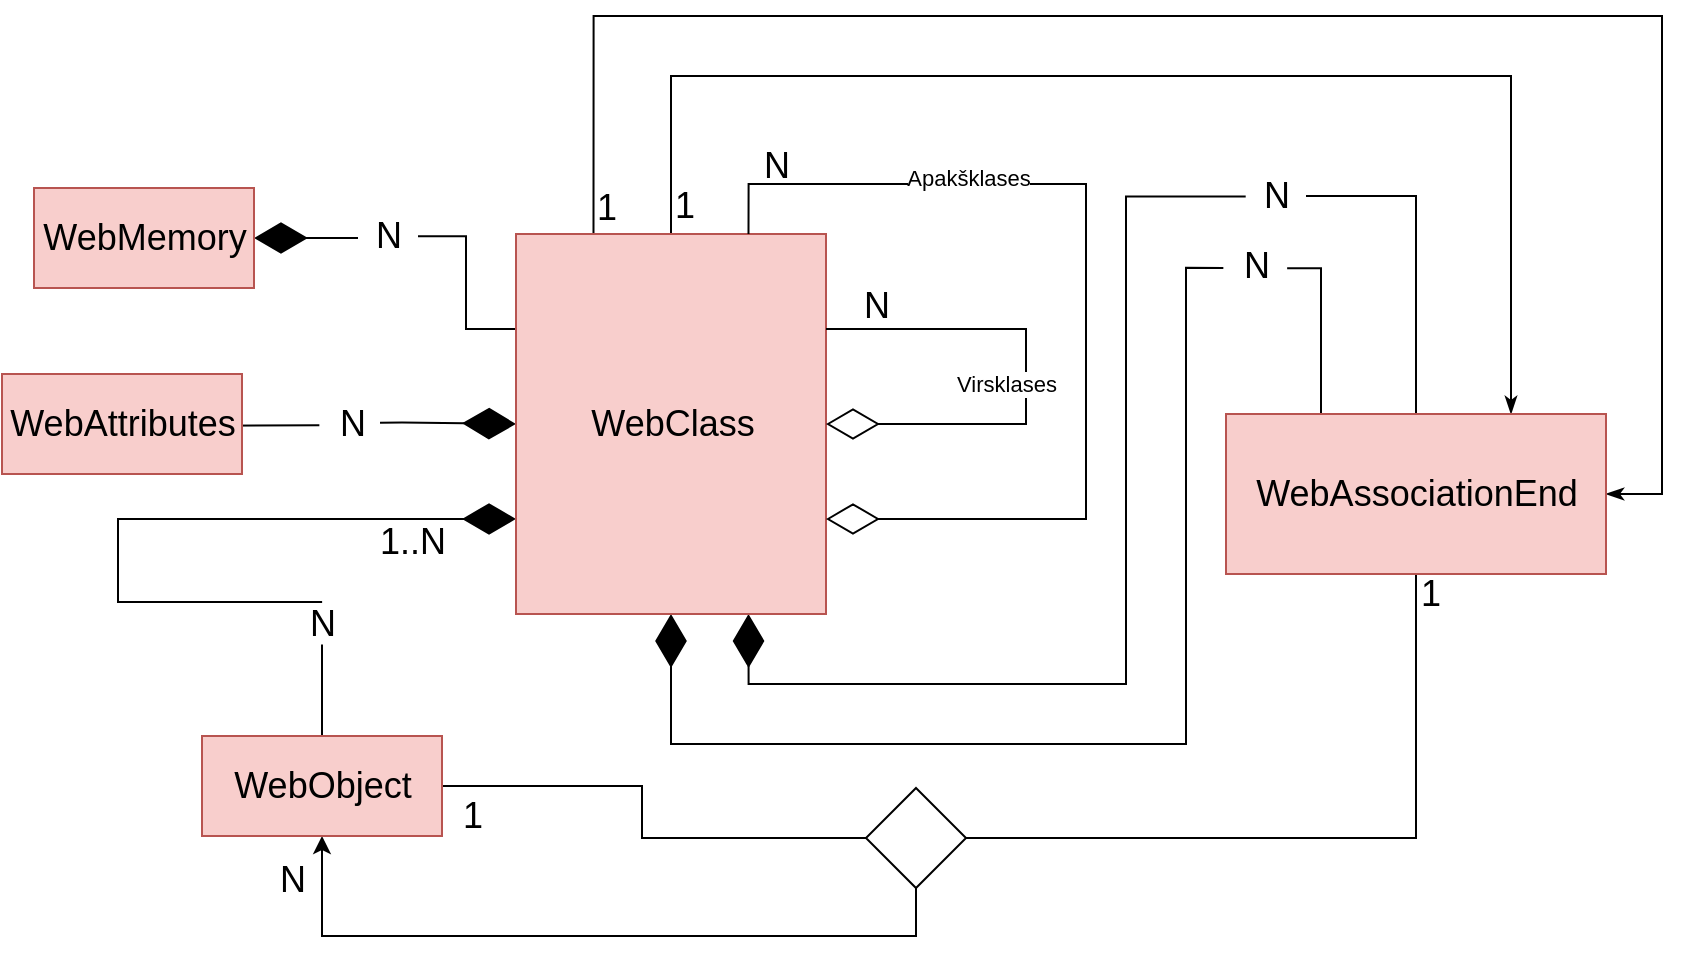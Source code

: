 <mxfile version="15.8.7" type="device" pages="10"><diagram id="zoiREDT1F7Ijs_6iFOt9" name="Datu struktūras konceptuālais"><mxGraphModel dx="2138" dy="649" grid="1" gridSize="10" guides="1" tooltips="1" connect="1" arrows="1" fold="1" page="1" pageScale="1" pageWidth="1100" pageHeight="850" math="0" shadow="0"><root><mxCell id="dCap7WPVETCXS2fpJcqG-0"/><mxCell id="dCap7WPVETCXS2fpJcqG-1" parent="dCap7WPVETCXS2fpJcqG-0"/><mxCell id="fIU_0VYzbaCwn3XtCZ6w-0" value="" style="endArrow=diamondThin;endFill=1;endSize=24;html=1;rounded=0;edgeStyle=orthogonalEdgeStyle;entryX=0;entryY=0.5;entryDx=0;entryDy=0;startArrow=none;exitX=0.967;exitY=0.467;exitDx=0;exitDy=0;exitPerimeter=0;" parent="dCap7WPVETCXS2fpJcqG-1" source="fIU_0VYzbaCwn3XtCZ6w-79" target="fIU_0VYzbaCwn3XtCZ6w-65" edge="1"><mxGeometry width="160" relative="1" as="geometry"><mxPoint x="-810" y="364" as="sourcePoint"/><mxPoint x="-758" y="377" as="targetPoint"/><Array as="points"><mxPoint x="-800" y="363"/></Array></mxGeometry></mxCell><mxCell id="fIU_0VYzbaCwn3XtCZ6w-1" value="" style="endArrow=diamondThin;endFill=1;endSize=24;html=1;rounded=0;edgeStyle=orthogonalEdgeStyle;entryX=1;entryY=0.5;entryDx=0;entryDy=0;startArrow=none;exitX=0;exitY=0.55;exitDx=0;exitDy=0;exitPerimeter=0;" parent="dCap7WPVETCXS2fpJcqG-1" source="fIU_0VYzbaCwn3XtCZ6w-5" target="fIU_0VYzbaCwn3XtCZ6w-75" edge="1"><mxGeometry width="160" relative="1" as="geometry"><mxPoint x="-868" y="264" as="sourcePoint"/><mxPoint x="-973" y="375" as="targetPoint"/><Array as="points"/></mxGeometry></mxCell><mxCell id="fIU_0VYzbaCwn3XtCZ6w-2" value="" style="endArrow=diamondThin;endFill=1;endSize=24;html=1;rounded=0;edgeStyle=orthogonalEdgeStyle;entryX=0;entryY=0.75;entryDx=0;entryDy=0;exitX=0.502;exitY=-0.05;exitDx=0;exitDy=0;startArrow=none;exitPerimeter=0;" parent="dCap7WPVETCXS2fpJcqG-1" source="fIU_0VYzbaCwn3XtCZ6w-7" target="fIU_0VYzbaCwn3XtCZ6w-65" edge="1"><mxGeometry width="160" relative="1" as="geometry"><mxPoint x="-743" y="595" as="sourcePoint"/><mxPoint x="-758" y="403" as="targetPoint"/><Array as="points"><mxPoint x="-942" y="412"/></Array></mxGeometry></mxCell><mxCell id="fIU_0VYzbaCwn3XtCZ6w-3" style="edgeStyle=orthogonalEdgeStyle;rounded=0;orthogonalLoop=1;jettySize=auto;html=1;entryX=0.25;entryY=0;entryDx=0;entryDy=0;endArrow=none;endFill=0;exitX=1;exitY=0.5;exitDx=0;exitDy=0;startArrow=classicThin;startFill=1;" parent="dCap7WPVETCXS2fpJcqG-1" source="fIU_0VYzbaCwn3XtCZ6w-64" target="fIU_0VYzbaCwn3XtCZ6w-65" edge="1"><mxGeometry relative="1" as="geometry"><Array as="points"><mxPoint x="-170" y="399"/><mxPoint x="-170" y="160"/><mxPoint x="-704" y="160"/></Array><mxPoint x="-663" y="260" as="targetPoint"/><mxPoint x="-198" y="489" as="sourcePoint"/></mxGeometry></mxCell><mxCell id="fIU_0VYzbaCwn3XtCZ6w-4" style="edgeStyle=orthogonalEdgeStyle;rounded=0;orthogonalLoop=1;jettySize=auto;html=1;entryX=0.5;entryY=0;entryDx=0;entryDy=0;startArrow=classicThin;startFill=1;endArrow=none;endFill=0;exitX=0.75;exitY=0;exitDx=0;exitDy=0;" parent="dCap7WPVETCXS2fpJcqG-1" source="fIU_0VYzbaCwn3XtCZ6w-64" target="fIU_0VYzbaCwn3XtCZ6w-65" edge="1"><mxGeometry relative="1" as="geometry"><Array as="points"><mxPoint x="-245" y="190"/><mxPoint x="-665" y="190"/></Array><mxPoint x="-615.5" y="260" as="targetPoint"/><mxPoint x="-198" y="463" as="sourcePoint"/></mxGeometry></mxCell><mxCell id="fIU_0VYzbaCwn3XtCZ6w-5" value="&lt;font style=&quot;font-size: 18px&quot;&gt;N&lt;/font&gt;" style="text;html=1;align=center;verticalAlign=middle;resizable=0;points=[];autosize=1;strokeColor=none;fillColor=none;fontSize=12;" parent="dCap7WPVETCXS2fpJcqG-1" vertex="1"><mxGeometry x="-822" y="260" width="30" height="20" as="geometry"/></mxCell><mxCell id="fIU_0VYzbaCwn3XtCZ6w-6" value="" style="endArrow=none;endFill=1;endSize=24;html=1;rounded=0;edgeStyle=orthogonalEdgeStyle;exitX=0;exitY=0.25;exitDx=0;exitDy=0;entryX=1;entryY=0.506;entryDx=0;entryDy=0;entryPerimeter=0;" parent="dCap7WPVETCXS2fpJcqG-1" source="fIU_0VYzbaCwn3XtCZ6w-65" target="fIU_0VYzbaCwn3XtCZ6w-5" edge="1"><mxGeometry width="160" relative="1" as="geometry"><mxPoint x="-710.5" y="260" as="sourcePoint"/><mxPoint x="-711" y="200" as="targetPoint"/><Array as="points"><mxPoint x="-768" y="317"/><mxPoint x="-768" y="270"/></Array></mxGeometry></mxCell><mxCell id="fIU_0VYzbaCwn3XtCZ6w-7" value="&lt;font style=&quot;font-size: 18px&quot;&gt;N&lt;/font&gt;" style="text;html=1;align=center;verticalAlign=middle;resizable=0;points=[];autosize=1;strokeColor=none;fillColor=none;fontSize=12;" parent="dCap7WPVETCXS2fpJcqG-1" vertex="1"><mxGeometry x="-855" y="454" width="30" height="20" as="geometry"/></mxCell><mxCell id="fIU_0VYzbaCwn3XtCZ6w-8" value="" style="endArrow=none;endFill=1;endSize=24;html=1;rounded=0;edgeStyle=orthogonalEdgeStyle;entryX=0.5;entryY=1.014;entryDx=0;entryDy=0;entryPerimeter=0;exitX=0.5;exitY=0;exitDx=0;exitDy=0;" parent="dCap7WPVETCXS2fpJcqG-1" source="fIU_0VYzbaCwn3XtCZ6w-63" target="fIU_0VYzbaCwn3XtCZ6w-7" edge="1"><mxGeometry width="160" relative="1" as="geometry"><mxPoint x="-926" y="480" as="sourcePoint"/><mxPoint x="-1178" y="630" as="targetPoint"/><Array as="points"><mxPoint x="-840" y="490"/><mxPoint x="-840" y="490"/></Array></mxGeometry></mxCell><mxCell id="fIU_0VYzbaCwn3XtCZ6w-10" value="" style="endArrow=none;endFill=1;endSize=24;html=1;rounded=0;edgeStyle=orthogonalEdgeStyle;entryX=-0.044;entryY=0.533;entryDx=0;entryDy=0;entryPerimeter=0;exitX=1;exitY=0.5;exitDx=0;exitDy=0;" parent="dCap7WPVETCXS2fpJcqG-1" source="fIU_0VYzbaCwn3XtCZ6w-74" target="fIU_0VYzbaCwn3XtCZ6w-79" edge="1"><mxGeometry width="160" relative="1" as="geometry"><mxPoint x="-868" y="320" as="sourcePoint"/><mxPoint x="-867.8" y="363.2" as="targetPoint"/><Array as="points"><mxPoint x="-920" y="365"/><mxPoint x="-860" y="365"/></Array></mxGeometry></mxCell><mxCell id="fIU_0VYzbaCwn3XtCZ6w-45" value="" style="endArrow=diamondThin;endFill=1;endSize=24;html=1;rounded=0;edgeStyle=orthogonalEdgeStyle;entryX=0.75;entryY=1;entryDx=0;entryDy=0;startArrow=none;exitX=-0.005;exitY=0.511;exitDx=0;exitDy=0;exitPerimeter=0;" parent="dCap7WPVETCXS2fpJcqG-1" source="fIU_0VYzbaCwn3XtCZ6w-51" target="fIU_0VYzbaCwn3XtCZ6w-65" edge="1"><mxGeometry width="160" relative="1" as="geometry"><mxPoint x="-488" y="470" as="sourcePoint"/><mxPoint x="-568" y="481" as="targetPoint"/><Array as="points"><mxPoint x="-438" y="250"/><mxPoint x="-438" y="494"/><mxPoint x="-627" y="494"/></Array></mxGeometry></mxCell><mxCell id="fIU_0VYzbaCwn3XtCZ6w-46" value="" style="endArrow=diamondThin;endFill=1;endSize=24;html=1;rounded=0;edgeStyle=orthogonalEdgeStyle;startArrow=none;entryX=0.5;entryY=1;entryDx=0;entryDy=0;exitX=-0.044;exitY=0.547;exitDx=0;exitDy=0;exitPerimeter=0;" parent="dCap7WPVETCXS2fpJcqG-1" source="fIU_0VYzbaCwn3XtCZ6w-47" target="fIU_0VYzbaCwn3XtCZ6w-65" edge="1"><mxGeometry width="160" relative="1" as="geometry"><mxPoint x="-238" y="540" as="sourcePoint"/><mxPoint x="-568" y="507" as="targetPoint"/><Array as="points"><mxPoint x="-408" y="286"/><mxPoint x="-408" y="524"/><mxPoint x="-665" y="524"/></Array></mxGeometry></mxCell><mxCell id="fIU_0VYzbaCwn3XtCZ6w-47" value="&lt;font style=&quot;font-size: 18px&quot;&gt;N&lt;/font&gt;" style="text;html=1;align=center;verticalAlign=middle;resizable=0;points=[];autosize=1;strokeColor=none;fillColor=none;fontSize=12;" parent="dCap7WPVETCXS2fpJcqG-1" vertex="1"><mxGeometry x="-388" y="275" width="30" height="20" as="geometry"/></mxCell><mxCell id="fIU_0VYzbaCwn3XtCZ6w-48" value="" style="endArrow=none;endFill=1;endSize=24;html=1;rounded=0;edgeStyle=orthogonalEdgeStyle;exitX=0.25;exitY=0;exitDx=0;exitDy=0;entryX=1.019;entryY=0.555;entryDx=0;entryDy=0;entryPerimeter=0;" parent="dCap7WPVETCXS2fpJcqG-1" source="fIU_0VYzbaCwn3XtCZ6w-64" target="fIU_0VYzbaCwn3XtCZ6w-47" edge="1"><mxGeometry width="160" relative="1" as="geometry"><mxPoint x="-341.5" y="319" as="sourcePoint"/><mxPoint x="-318" y="279" as="targetPoint"/><Array as="points"><mxPoint x="-340" y="286"/></Array></mxGeometry></mxCell><mxCell id="fIU_0VYzbaCwn3XtCZ6w-49" value="&lt;font style=&quot;font-size: 18px&quot;&gt;1&lt;/font&gt;" style="text;html=1;align=center;verticalAlign=middle;resizable=0;points=[];autosize=1;strokeColor=none;fillColor=none;fontSize=12;" parent="dCap7WPVETCXS2fpJcqG-1" vertex="1"><mxGeometry x="-674" y="245" width="30" height="20" as="geometry"/></mxCell><mxCell id="fIU_0VYzbaCwn3XtCZ6w-50" value="&lt;font style=&quot;font-size: 18px&quot;&gt;1&lt;/font&gt;" style="text;html=1;align=center;verticalAlign=middle;resizable=0;points=[];autosize=1;strokeColor=none;fillColor=none;fontSize=12;" parent="dCap7WPVETCXS2fpJcqG-1" vertex="1"><mxGeometry x="-713" y="246" width="30" height="20" as="geometry"/></mxCell><mxCell id="fIU_0VYzbaCwn3XtCZ6w-51" value="&lt;font style=&quot;font-size: 18px&quot;&gt;N&lt;/font&gt;" style="text;html=1;align=center;verticalAlign=middle;resizable=0;points=[];autosize=1;strokeColor=none;fillColor=none;fontSize=12;" parent="dCap7WPVETCXS2fpJcqG-1" vertex="1"><mxGeometry x="-378" y="240" width="30" height="20" as="geometry"/></mxCell><mxCell id="fIU_0VYzbaCwn3XtCZ6w-52" value="" style="endArrow=none;endFill=1;endSize=24;html=1;rounded=0;edgeStyle=orthogonalEdgeStyle;exitX=0.5;exitY=0;exitDx=0;exitDy=0;" parent="dCap7WPVETCXS2fpJcqG-1" source="fIU_0VYzbaCwn3XtCZ6w-64" target="fIU_0VYzbaCwn3XtCZ6w-51" edge="1"><mxGeometry width="160" relative="1" as="geometry"><mxPoint x="-293" y="320" as="sourcePoint"/><mxPoint x="-423" y="490" as="targetPoint"/><Array as="points"><mxPoint x="-293" y="250"/></Array></mxGeometry></mxCell><mxCell id="fIU_0VYzbaCwn3XtCZ6w-53" style="edgeStyle=orthogonalEdgeStyle;rounded=0;orthogonalLoop=1;jettySize=auto;html=1;entryX=0.5;entryY=1;entryDx=0;entryDy=0;endArrow=classic;endFill=1;" parent="dCap7WPVETCXS2fpJcqG-1" source="fIU_0VYzbaCwn3XtCZ6w-54" target="fIU_0VYzbaCwn3XtCZ6w-63" edge="1"><mxGeometry relative="1" as="geometry"><Array as="points"><mxPoint x="-543" y="620"/><mxPoint x="-840" y="620"/></Array><mxPoint x="-973.5" y="480" as="targetPoint"/></mxGeometry></mxCell><mxCell id="fIU_0VYzbaCwn3XtCZ6w-54" value="" style="rhombus;whiteSpace=wrap;html=1;" parent="dCap7WPVETCXS2fpJcqG-1" vertex="1"><mxGeometry x="-568" y="546" width="50" height="50" as="geometry"/></mxCell><mxCell id="fIU_0VYzbaCwn3XtCZ6w-55" value="" style="endArrow=none;endFill=1;endSize=24;html=1;rounded=0;edgeStyle=orthogonalEdgeStyle;entryX=0;entryY=0.5;entryDx=0;entryDy=0;exitX=1;exitY=0.5;exitDx=0;exitDy=0;" parent="dCap7WPVETCXS2fpJcqG-1" source="fIU_0VYzbaCwn3XtCZ6w-63" target="fIU_0VYzbaCwn3XtCZ6w-54" edge="1"><mxGeometry width="160" relative="1" as="geometry"><mxPoint x="-831" y="649.0" as="sourcePoint"/><mxPoint x="-963" y="455.28" as="targetPoint"/><Array as="points"><mxPoint x="-680" y="545"/><mxPoint x="-680" y="571"/></Array></mxGeometry></mxCell><mxCell id="fIU_0VYzbaCwn3XtCZ6w-56" value="" style="endArrow=none;endFill=1;endSize=24;html=1;rounded=0;edgeStyle=orthogonalEdgeStyle;entryX=0.5;entryY=1;entryDx=0;entryDy=0;exitX=1;exitY=0.5;exitDx=0;exitDy=0;" parent="dCap7WPVETCXS2fpJcqG-1" source="fIU_0VYzbaCwn3XtCZ6w-54" target="fIU_0VYzbaCwn3XtCZ6w-64" edge="1"><mxGeometry width="160" relative="1" as="geometry"><mxPoint x="-916.57" y="671.61" as="sourcePoint"/><mxPoint x="-293" y="502" as="targetPoint"/><Array as="points"><mxPoint x="-293" y="571"/></Array></mxGeometry></mxCell><mxCell id="fIU_0VYzbaCwn3XtCZ6w-57" value="&lt;font style=&quot;font-size: 18px&quot;&gt;N&lt;/font&gt;" style="text;html=1;align=center;verticalAlign=middle;resizable=0;points=[];autosize=1;strokeColor=none;fillColor=none;fontSize=12;" parent="dCap7WPVETCXS2fpJcqG-1" vertex="1"><mxGeometry x="-870" y="582" width="30" height="20" as="geometry"/></mxCell><mxCell id="fIU_0VYzbaCwn3XtCZ6w-58" value="&lt;font style=&quot;font-size: 18px&quot;&gt;1&lt;/font&gt;" style="text;html=1;align=center;verticalAlign=middle;resizable=0;points=[];autosize=1;strokeColor=none;fillColor=none;fontSize=12;" parent="dCap7WPVETCXS2fpJcqG-1" vertex="1"><mxGeometry x="-780" y="550" width="30" height="20" as="geometry"/></mxCell><mxCell id="fIU_0VYzbaCwn3XtCZ6w-59" value="&lt;font style=&quot;font-size: 18px&quot;&gt;1&lt;/font&gt;" style="text;html=1;align=center;verticalAlign=middle;resizable=0;points=[];autosize=1;strokeColor=none;fillColor=none;fontSize=12;" parent="dCap7WPVETCXS2fpJcqG-1" vertex="1"><mxGeometry x="-301" y="439" width="30" height="20" as="geometry"/></mxCell><mxCell id="fIU_0VYzbaCwn3XtCZ6w-60" value="&lt;font style=&quot;font-size: 18px&quot;&gt;N&lt;/font&gt;" style="text;html=1;align=center;verticalAlign=middle;resizable=0;points=[];autosize=1;strokeColor=none;fillColor=none;fontSize=12;" parent="dCap7WPVETCXS2fpJcqG-1" vertex="1"><mxGeometry x="-628" y="225" width="30" height="20" as="geometry"/></mxCell><mxCell id="fIU_0VYzbaCwn3XtCZ6w-61" value="&lt;font style=&quot;font-size: 18px&quot;&gt;N&lt;/font&gt;" style="text;html=1;align=center;verticalAlign=middle;resizable=0;points=[];autosize=1;strokeColor=none;fillColor=none;fontSize=12;" parent="dCap7WPVETCXS2fpJcqG-1" vertex="1"><mxGeometry x="-578" y="295" width="30" height="20" as="geometry"/></mxCell><mxCell id="fIU_0VYzbaCwn3XtCZ6w-62" value="&lt;font style=&quot;font-size: 18px&quot;&gt;1..N&lt;/font&gt;" style="text;html=1;align=center;verticalAlign=middle;resizable=0;points=[];autosize=1;strokeColor=none;fillColor=none;fontSize=12;" parent="dCap7WPVETCXS2fpJcqG-1" vertex="1"><mxGeometry x="-820" y="413" width="50" height="20" as="geometry"/></mxCell><mxCell id="fIU_0VYzbaCwn3XtCZ6w-63" value="&lt;font style=&quot;font-size: 18px&quot;&gt;WebObject&lt;/font&gt;" style="html=1;fillColor=#f8cecc;strokeColor=#b85450;" parent="dCap7WPVETCXS2fpJcqG-1" vertex="1"><mxGeometry x="-900" y="520" width="120" height="50" as="geometry"/></mxCell><mxCell id="fIU_0VYzbaCwn3XtCZ6w-64" value="&lt;font style=&quot;font-size: 18px&quot;&gt;WebAssociationEnd&lt;/font&gt;" style="html=1;fillColor=#f8cecc;strokeColor=#b85450;" parent="dCap7WPVETCXS2fpJcqG-1" vertex="1"><mxGeometry x="-388" y="359" width="190" height="80" as="geometry"/></mxCell><mxCell id="fIU_0VYzbaCwn3XtCZ6w-65" value="&lt;font style=&quot;font-size: 18px&quot;&gt;WebClass&lt;/font&gt;" style="html=1;fillColor=#f8cecc;strokeColor=#b85450;" parent="dCap7WPVETCXS2fpJcqG-1" vertex="1"><mxGeometry x="-743" y="269" width="155" height="190" as="geometry"/></mxCell><mxCell id="fIU_0VYzbaCwn3XtCZ6w-70" value="" style="endArrow=diamondThin;endFill=0;endSize=24;html=1;rounded=0;edgeStyle=orthogonalEdgeStyle;entryX=1;entryY=0.75;entryDx=0;entryDy=0;exitX=0.75;exitY=0;exitDx=0;exitDy=0;" parent="dCap7WPVETCXS2fpJcqG-1" source="fIU_0VYzbaCwn3XtCZ6w-65" target="fIU_0VYzbaCwn3XtCZ6w-65" edge="1"><mxGeometry width="160" relative="1" as="geometry"><mxPoint x="-584.91" y="259.22" as="sourcePoint"/><mxPoint x="-568" y="455" as="targetPoint"/><Array as="points"><mxPoint x="-627" y="244"/><mxPoint x="-458" y="244"/><mxPoint x="-458" y="412"/></Array></mxGeometry></mxCell><mxCell id="fIU_0VYzbaCwn3XtCZ6w-73" value="Apakšklases" style="edgeLabel;html=1;align=center;verticalAlign=middle;resizable=0;points=[];" parent="fIU_0VYzbaCwn3XtCZ6w-70" vertex="1" connectable="0"><mxGeometry x="-0.452" y="3" relative="1" as="geometry"><mxPoint as="offset"/></mxGeometry></mxCell><mxCell id="fIU_0VYzbaCwn3XtCZ6w-71" value="" style="endArrow=diamondThin;endFill=0;endSize=24;html=1;rounded=0;edgeStyle=orthogonalEdgeStyle;entryX=1;entryY=0.5;entryDx=0;entryDy=0;exitX=1;exitY=0.25;exitDx=0;exitDy=0;" parent="dCap7WPVETCXS2fpJcqG-1" source="fIU_0VYzbaCwn3XtCZ6w-65" target="fIU_0VYzbaCwn3XtCZ6w-65" edge="1"><mxGeometry width="160" relative="1" as="geometry"><mxPoint x="-568.19" y="272.74" as="sourcePoint"/><mxPoint x="-568" y="429" as="targetPoint"/><Array as="points"><mxPoint x="-488" y="317"/><mxPoint x="-488" y="364"/></Array></mxGeometry></mxCell><mxCell id="fIU_0VYzbaCwn3XtCZ6w-72" value="Virsklases" style="edgeLabel;html=1;align=center;verticalAlign=middle;resizable=0;points=[];" parent="fIU_0VYzbaCwn3XtCZ6w-71" vertex="1" connectable="0"><mxGeometry x="0.079" y="3" relative="1" as="geometry"><mxPoint x="-13" y="-6" as="offset"/></mxGeometry></mxCell><mxCell id="fIU_0VYzbaCwn3XtCZ6w-74" value="&lt;font style=&quot;font-size: 18px&quot;&gt;WebAttributes&lt;/font&gt;" style="html=1;fillColor=#f8cecc;strokeColor=#b85450;" parent="dCap7WPVETCXS2fpJcqG-1" vertex="1"><mxGeometry x="-1000" y="339" width="120" height="50" as="geometry"/></mxCell><mxCell id="fIU_0VYzbaCwn3XtCZ6w-75" value="&lt;font style=&quot;font-size: 18px&quot;&gt;WebMemory&lt;/font&gt;" style="html=1;fillColor=#f8cecc;strokeColor=#b85450;" parent="dCap7WPVETCXS2fpJcqG-1" vertex="1"><mxGeometry x="-984" y="246" width="110" height="50" as="geometry"/></mxCell><mxCell id="fIU_0VYzbaCwn3XtCZ6w-79" value="&lt;font style=&quot;font-size: 18px&quot;&gt;N&lt;/font&gt;" style="text;html=1;align=center;verticalAlign=middle;resizable=0;points=[];autosize=1;strokeColor=none;fillColor=none;fontSize=12;" parent="dCap7WPVETCXS2fpJcqG-1" vertex="1"><mxGeometry x="-840" y="354" width="30" height="20" as="geometry"/></mxCell></root></mxGraphModel></diagram><diagram id="7184PFlI9xd73d-IkcdI" name="Datu struktūras"><mxGraphModel dx="3930" dy="1082" grid="1" gridSize="10" guides="1" tooltips="1" connect="1" arrows="1" fold="1" page="1" pageScale="1" pageWidth="1100" pageHeight="850" math="0" shadow="0"><root><mxCell id="0"/><mxCell id="1" parent="0"/><mxCell id="3MvjG5k8WHO0j6SoYAkz-33" value="" style="endArrow=diamondThin;endFill=1;endSize=24;html=1;rounded=0;edgeStyle=orthogonalEdgeStyle;entryX=0;entryY=0.5;entryDx=0;entryDy=0;exitX=0.522;exitY=1.078;exitDx=0;exitDy=0;startArrow=none;exitPerimeter=0;" parent="1" source="3MvjG5k8WHO0j6SoYAkz-60" target="3MvjG5k8WHO0j6SoYAkz-93" edge="1"><mxGeometry width="160" relative="1" as="geometry"><mxPoint x="-1805.06" y="470" as="sourcePoint"/><mxPoint x="-1880.06" y="312.5" as="targetPoint"/><Array as="points"><mxPoint x="-1870.06" y="277"/><mxPoint x="-1870.06" y="357"/></Array></mxGeometry></mxCell><mxCell id="3MvjG5k8WHO0j6SoYAkz-36" value="" style="endArrow=diamondThin;endFill=1;endSize=24;html=1;rounded=0;edgeStyle=orthogonalEdgeStyle;entryX=1;entryY=0.5;entryDx=0;entryDy=0;startArrow=none;exitX=-0.009;exitY=0.463;exitDx=0;exitDy=0;exitPerimeter=0;" parent="1" source="3MvjG5k8WHO0j6SoYAkz-50" target="3MvjG5k8WHO0j6SoYAkz-66" edge="1"><mxGeometry width="160" relative="1" as="geometry"><mxPoint x="-1773.06" y="45" as="sourcePoint"/><mxPoint x="-2035.06" y="355" as="targetPoint"/><Array as="points"/></mxGeometry></mxCell><mxCell id="3MvjG5k8WHO0j6SoYAkz-39" value="" style="endArrow=diamondThin;endFill=1;endSize=24;html=1;rounded=0;edgeStyle=orthogonalEdgeStyle;entryX=0;entryY=0.5;entryDx=0;entryDy=0;exitX=0.502;exitY=-0.05;exitDx=0;exitDy=0;startArrow=none;exitPerimeter=0;" parent="1" source="3MvjG5k8WHO0j6SoYAkz-52" target="3MvjG5k8WHO0j6SoYAkz-92" edge="1"><mxGeometry width="160" relative="1" as="geometry"><mxPoint x="-1805.06" y="575" as="sourcePoint"/><mxPoint x="-2020.06" y="587.5" as="targetPoint"/><Array as="points"><mxPoint x="-1860.06" y="440"/><mxPoint x="-1890.06" y="440"/><mxPoint x="-1890.06" y="383"/></Array></mxGeometry></mxCell><mxCell id="3MvjG5k8WHO0j6SoYAkz-42" style="edgeStyle=orthogonalEdgeStyle;rounded=0;orthogonalLoop=1;jettySize=auto;html=1;entryX=0.5;entryY=0;entryDx=0;entryDy=0;endArrow=none;endFill=0;startArrow=classicThin;startFill=1;exitX=1;exitY=0.5;exitDx=0;exitDy=0;" parent="1" source="3MvjG5k8WHO0j6SoYAkz-84" target="3MvjG5k8WHO0j6SoYAkz-88" edge="1"><mxGeometry relative="1" as="geometry"><Array as="points"><mxPoint x="-1250" y="471"/><mxPoint x="-1250" y="120"/><mxPoint x="-1725" y="120"/></Array><mxPoint x="-1150.06" y="70" as="targetPoint"/><mxPoint x="-1280" y="471" as="sourcePoint"/></mxGeometry></mxCell><mxCell id="3MvjG5k8WHO0j6SoYAkz-44" style="edgeStyle=orthogonalEdgeStyle;rounded=0;orthogonalLoop=1;jettySize=auto;html=1;entryX=0.75;entryY=0;entryDx=0;entryDy=0;startArrow=classicThin;startFill=1;endArrow=none;endFill=0;exitX=1;exitY=0.5;exitDx=0;exitDy=0;" parent="1" source="3MvjG5k8WHO0j6SoYAkz-82" target="3MvjG5k8WHO0j6SoYAkz-88" edge="1"><mxGeometry relative="1" as="geometry"><Array as="points"><mxPoint x="-1280" y="445"/><mxPoint x="-1280" y="150"/><mxPoint x="-1678" y="150"/></Array><mxPoint x="-1150.06" y="280" as="targetPoint"/><mxPoint x="-1300" y="450" as="sourcePoint"/></mxGeometry></mxCell><mxCell id="3MvjG5k8WHO0j6SoYAkz-50" value="&lt;font style=&quot;font-size: 18px&quot;&gt;N&lt;/font&gt;" style="text;html=1;align=center;verticalAlign=middle;resizable=0;points=[];autosize=1;strokeColor=none;fillColor=none;fontSize=12;" parent="1" vertex="1"><mxGeometry x="-1788.06" y="150" width="30" height="20" as="geometry"/></mxCell><mxCell id="3MvjG5k8WHO0j6SoYAkz-51" value="" style="endArrow=none;endFill=1;endSize=24;html=1;rounded=0;edgeStyle=orthogonalEdgeStyle;exitX=0.25;exitY=0;exitDx=0;exitDy=0;entryX=0.525;entryY=1.024;entryDx=0;entryDy=0;entryPerimeter=0;" parent="1" source="3MvjG5k8WHO0j6SoYAkz-88" target="3MvjG5k8WHO0j6SoYAkz-50" edge="1"><mxGeometry width="160" relative="1" as="geometry"><mxPoint x="-1880.06" y="365" as="sourcePoint"/><mxPoint x="-1773.06" y="180" as="targetPoint"/><Array as="points"><mxPoint x="-1772.06" y="190"/><mxPoint x="-1772.06" y="190"/></Array></mxGeometry></mxCell><mxCell id="3MvjG5k8WHO0j6SoYAkz-52" value="&lt;font style=&quot;font-size: 18px&quot;&gt;N&lt;/font&gt;" style="text;html=1;align=center;verticalAlign=middle;resizable=0;points=[];autosize=1;strokeColor=none;fillColor=none;fontSize=12;" parent="1" vertex="1"><mxGeometry x="-1875.06" y="546" width="30" height="20" as="geometry"/></mxCell><mxCell id="3MvjG5k8WHO0j6SoYAkz-53" value="" style="endArrow=none;endFill=1;endSize=24;html=1;rounded=0;edgeStyle=orthogonalEdgeStyle;entryX=0.5;entryY=1.014;entryDx=0;entryDy=0;entryPerimeter=0;exitX=1;exitY=0.5;exitDx=0;exitDy=0;" parent="1" source="3MvjG5k8WHO0j6SoYAkz-104" target="3MvjG5k8WHO0j6SoYAkz-52" edge="1"><mxGeometry width="160" relative="1" as="geometry"><mxPoint x="-1860.06" y="520" as="sourcePoint"/><mxPoint x="-2240.06" y="610" as="targetPoint"/><Array as="points"><mxPoint x="-1860" y="577"/></Array></mxGeometry></mxCell><mxCell id="3MvjG5k8WHO0j6SoYAkz-60" value="&lt;font style=&quot;font-size: 18px&quot;&gt;N&lt;/font&gt;" style="text;html=1;align=center;verticalAlign=middle;resizable=0;points=[];autosize=1;strokeColor=none;fillColor=none;fontSize=12;" parent="1" vertex="1"><mxGeometry x="-1886.06" y="255" width="30" height="20" as="geometry"/></mxCell><mxCell id="3MvjG5k8WHO0j6SoYAkz-61" value="" style="endArrow=none;endFill=1;endSize=24;html=1;rounded=0;edgeStyle=orthogonalEdgeStyle;exitX=0.5;exitY=0;exitDx=0;exitDy=0;entryX=0.467;entryY=-0.053;entryDx=0;entryDy=0;entryPerimeter=0;" parent="1" source="3MvjG5k8WHO0j6SoYAkz-69" target="3MvjG5k8WHO0j6SoYAkz-60" edge="1"><mxGeometry width="160" relative="1" as="geometry"><mxPoint x="-2060.06" y="220" as="sourcePoint"/><mxPoint x="-2040.06" y="227" as="targetPoint"/><Array as="points"><mxPoint x="-2005" y="230"/><mxPoint x="-1872" y="230"/></Array></mxGeometry></mxCell><mxCell id="3MvjG5k8WHO0j6SoYAkz-65" value="WebMemory" style="swimlane;fontStyle=0;childLayout=stackLayout;horizontal=1;startSize=26;fillColor=#f8cecc;horizontalStack=0;resizeParent=1;resizeParentMax=0;resizeLast=0;collapsible=1;marginBottom=0;strokeColor=#b85450;" parent="1" vertex="1"><mxGeometry x="-2020" y="120" width="140" height="78" as="geometry"/></mxCell><mxCell id="3MvjG5k8WHO0j6SoYAkz-66" value="+ klases: saraksts" style="text;strokeColor=#d6b656;fillColor=#fff2cc;align=left;verticalAlign=top;spacingLeft=4;spacingRight=4;overflow=hidden;rotatable=0;points=[[0,0.5],[1,0.5]];portConstraint=eastwest;" parent="3MvjG5k8WHO0j6SoYAkz-65" vertex="1"><mxGeometry y="26" width="140" height="26" as="geometry"/></mxCell><mxCell id="3MvjG5k8WHO0j6SoYAkz-67" value="+ RAAPI: TDAKernel" style="text;strokeColor=#d6b656;fillColor=#fff2cc;align=left;verticalAlign=top;spacingLeft=4;spacingRight=4;overflow=hidden;rotatable=0;points=[[0,0.5],[1,0.5]];portConstraint=eastwest;" parent="3MvjG5k8WHO0j6SoYAkz-65" vertex="1"><mxGeometry y="52" width="140" height="26" as="geometry"/></mxCell><mxCell id="3MvjG5k8WHO0j6SoYAkz-69" value="WebAttribute" style="swimlane;fontStyle=0;childLayout=stackLayout;horizontal=1;startSize=26;fillColor=#f8cecc;horizontalStack=0;resizeParent=1;resizeParentMax=0;resizeLast=0;collapsible=1;marginBottom=0;strokeColor=#b85450;" parent="1" vertex="1"><mxGeometry x="-2080" y="255" width="150" height="156" as="geometry"/></mxCell><mxCell id="3MvjG5k8WHO0j6SoYAkz-71" value="+ RAAPI: TDAKernel" style="text;strokeColor=#d6b656;fillColor=#fff2cc;align=left;verticalAlign=top;spacingLeft=4;spacingRight=4;overflow=hidden;rotatable=0;points=[[0,0.5],[1,0.5]];portConstraint=eastwest;" parent="3MvjG5k8WHO0j6SoYAkz-69" vertex="1"><mxGeometry y="26" width="150" height="26" as="geometry"/></mxCell><mxCell id="3MvjG5k8WHO0j6SoYAkz-77" value="+ atsauce: vesels skaitlis" style="text;strokeColor=#d6b656;fillColor=#fff2cc;align=left;verticalAlign=top;spacingLeft=4;spacingRight=4;overflow=hidden;rotatable=0;points=[[0,0.5],[1,0.5]];portConstraint=eastwest;" parent="3MvjG5k8WHO0j6SoYAkz-69" vertex="1"><mxGeometry y="52" width="150" height="26" as="geometry"/></mxCell><mxCell id="3MvjG5k8WHO0j6SoYAkz-72" value="+ vārds: string" style="text;strokeColor=#d6b656;fillColor=#fff2cc;align=left;verticalAlign=top;spacingLeft=4;spacingRight=4;overflow=hidden;rotatable=0;points=[[0,0.5],[1,0.5]];portConstraint=eastwest;" parent="3MvjG5k8WHO0j6SoYAkz-69" vertex="1"><mxGeometry y="78" width="150" height="26" as="geometry"/></mxCell><mxCell id="3MvjG5k8WHO0j6SoYAkz-70" value="+ tips: vesels skaitlis" style="text;strokeColor=#d6b656;fillColor=#fff2cc;align=left;verticalAlign=top;spacingLeft=4;spacingRight=4;overflow=hidden;rotatable=0;points=[[0,0.5],[1,0.5]];portConstraint=eastwest;" parent="3MvjG5k8WHO0j6SoYAkz-69" vertex="1"><mxGeometry y="104" width="150" height="26" as="geometry"/></mxCell><mxCell id="uePTOxtuXKD-aAHFjnJC-2" value="+ vērtība: string" style="text;strokeColor=#d6b656;fillColor=#fff2cc;align=left;verticalAlign=top;spacingLeft=4;spacingRight=4;overflow=hidden;rotatable=0;points=[[0,0.5],[1,0.5]];portConstraint=eastwest;" parent="3MvjG5k8WHO0j6SoYAkz-69" vertex="1"><mxGeometry y="130" width="150" height="26" as="geometry"/></mxCell><mxCell id="3MvjG5k8WHO0j6SoYAkz-78" value="WebAssociationEnd" style="swimlane;fontStyle=0;childLayout=stackLayout;horizontal=1;startSize=26;fillColor=#f8cecc;horizontalStack=0;resizeParent=1;resizeParentMax=0;resizeLast=0;collapsible=1;marginBottom=0;strokeColor=#b85450;" parent="1" vertex="1"><mxGeometry x="-1500" y="302" width="190" height="182" as="geometry"/></mxCell><mxCell id="3MvjG5k8WHO0j6SoYAkz-79" value="+ RAAPI: TDAKernel" style="text;strokeColor=#d6b656;fillColor=#fff2cc;align=left;verticalAlign=top;spacingLeft=4;spacingRight=4;overflow=hidden;rotatable=0;points=[[0,0.5],[1,0.5]];portConstraint=eastwest;" parent="3MvjG5k8WHO0j6SoYAkz-78" vertex="1"><mxGeometry y="26" width="190" height="26" as="geometry"/></mxCell><mxCell id="3MvjG5k8WHO0j6SoYAkz-83" value="+ WebMemory: WebMemory" style="text;strokeColor=#d6b656;fillColor=#fff2cc;align=left;verticalAlign=top;spacingLeft=4;spacingRight=4;overflow=hidden;rotatable=0;points=[[0,0.5],[1,0.5]];portConstraint=eastwest;" parent="3MvjG5k8WHO0j6SoYAkz-78" vertex="1"><mxGeometry y="52" width="190" height="26" as="geometry"/></mxCell><mxCell id="3MvjG5k8WHO0j6SoYAkz-80" value="+ atsauce: vesels skaitlis" style="text;strokeColor=#d6b656;fillColor=#fff2cc;align=left;verticalAlign=top;spacingLeft=4;spacingRight=4;overflow=hidden;rotatable=0;points=[[0,0.5],[1,0.5]];portConstraint=eastwest;" parent="3MvjG5k8WHO0j6SoYAkz-78" vertex="1"><mxGeometry y="78" width="190" height="26" as="geometry"/></mxCell><mxCell id="3MvjG5k8WHO0j6SoYAkz-81" value="+ lomas vārds: string" style="text;strokeColor=#d6b656;fillColor=#fff2cc;align=left;verticalAlign=top;spacingLeft=4;spacingRight=4;overflow=hidden;rotatable=0;points=[[0,0.5],[1,0.5]];portConstraint=eastwest;" parent="3MvjG5k8WHO0j6SoYAkz-78" vertex="1"><mxGeometry y="104" width="190" height="26" as="geometry"/></mxCell><mxCell id="3MvjG5k8WHO0j6SoYAkz-82" value="+ avotklase: WebClass" style="text;strokeColor=#d6b656;fillColor=#fff2cc;align=left;verticalAlign=top;spacingLeft=4;spacingRight=4;overflow=hidden;rotatable=0;points=[[0,0.5],[1,0.5]];portConstraint=eastwest;" parent="3MvjG5k8WHO0j6SoYAkz-78" vertex="1"><mxGeometry y="130" width="190" height="26" as="geometry"/></mxCell><mxCell id="3MvjG5k8WHO0j6SoYAkz-84" value="+ mērķklase: WebClass" style="text;strokeColor=#d6b656;fillColor=#fff2cc;align=left;verticalAlign=top;spacingLeft=4;spacingRight=4;overflow=hidden;rotatable=0;points=[[0,0.5],[1,0.5]];portConstraint=eastwest;" parent="3MvjG5k8WHO0j6SoYAkz-78" vertex="1"><mxGeometry y="156" width="190" height="26" as="geometry"/></mxCell><mxCell id="3MvjG5k8WHO0j6SoYAkz-88" value="WebClass" style="swimlane;fontStyle=0;childLayout=stackLayout;horizontal=1;startSize=26;fillColor=#f8cecc;horizontalStack=0;resizeParent=1;resizeParentMax=0;resizeLast=0;collapsible=1;marginBottom=0;strokeColor=#b85450;" parent="1" vertex="1"><mxGeometry x="-1820.06" y="240" width="190" height="260" as="geometry"/></mxCell><mxCell id="3MvjG5k8WHO0j6SoYAkz-89" value="+ RAAPI: TDAKernel" style="text;strokeColor=#d6b656;fillColor=#fff2cc;align=left;verticalAlign=top;spacingLeft=4;spacingRight=4;overflow=hidden;rotatable=0;points=[[0,0.5],[1,0.5]];portConstraint=eastwest;" parent="3MvjG5k8WHO0j6SoYAkz-88" vertex="1"><mxGeometry y="26" width="190" height="26" as="geometry"/></mxCell><mxCell id="3MvjG5k8WHO0j6SoYAkz-90" value="+ WebMemory: WebMemory" style="text;strokeColor=#d6b656;fillColor=#fff2cc;align=left;verticalAlign=top;spacingLeft=4;spacingRight=4;overflow=hidden;rotatable=0;points=[[0,0.5],[1,0.5]];portConstraint=eastwest;" parent="3MvjG5k8WHO0j6SoYAkz-88" vertex="1"><mxGeometry y="52" width="190" height="26" as="geometry"/></mxCell><mxCell id="3MvjG5k8WHO0j6SoYAkz-91" value="+ atsauce: vesels skaitlis" style="text;strokeColor=#d6b656;fillColor=#fff2cc;align=left;verticalAlign=top;spacingLeft=4;spacingRight=4;overflow=hidden;rotatable=0;points=[[0,0.5],[1,0.5]];portConstraint=eastwest;" parent="3MvjG5k8WHO0j6SoYAkz-88" vertex="1"><mxGeometry y="78" width="190" height="26" as="geometry"/></mxCell><mxCell id="3MvjG5k8WHO0j6SoYAkz-93" value="+ WebAtribūti: saraksts" style="text;strokeColor=#d6b656;fillColor=#fff2cc;align=left;verticalAlign=top;spacingLeft=4;spacingRight=4;overflow=hidden;rotatable=0;points=[[0,0.5],[1,0.5]];portConstraint=eastwest;" parent="3MvjG5k8WHO0j6SoYAkz-88" vertex="1"><mxGeometry y="104" width="190" height="26" as="geometry"/></mxCell><mxCell id="3MvjG5k8WHO0j6SoYAkz-92" value="+ WebObjekti: saraksts" style="text;strokeColor=#d6b656;fillColor=#fff2cc;align=left;verticalAlign=top;spacingLeft=4;spacingRight=4;overflow=hidden;rotatable=0;points=[[0,0.5],[1,0.5]];portConstraint=eastwest;" parent="3MvjG5k8WHO0j6SoYAkz-88" vertex="1"><mxGeometry y="130" width="190" height="26" as="geometry"/></mxCell><mxCell id="3MvjG5k8WHO0j6SoYAkz-94" value="+ Virsklases: saraksts" style="text;strokeColor=#d6b656;fillColor=#fff2cc;align=left;verticalAlign=top;spacingLeft=4;spacingRight=4;overflow=hidden;rotatable=0;points=[[0,0.5],[1,0.5]];portConstraint=eastwest;" parent="3MvjG5k8WHO0j6SoYAkz-88" vertex="1"><mxGeometry y="156" width="190" height="26" as="geometry"/></mxCell><mxCell id="3MvjG5k8WHO0j6SoYAkz-95" value="+ Apakšklases: saraksts" style="text;strokeColor=#d6b656;fillColor=#fff2cc;align=left;verticalAlign=top;spacingLeft=4;spacingRight=4;overflow=hidden;rotatable=0;points=[[0,0.5],[1,0.5]];portConstraint=eastwest;" parent="3MvjG5k8WHO0j6SoYAkz-88" vertex="1"><mxGeometry y="182" width="190" height="26" as="geometry"/></mxCell><mxCell id="3MvjG5k8WHO0j6SoYAkz-96" value="+ Izejošās asociācijas: saraksts" style="text;strokeColor=#d6b656;fillColor=#fff2cc;align=left;verticalAlign=top;spacingLeft=4;spacingRight=4;overflow=hidden;rotatable=0;points=[[0,0.5],[1,0.5]];portConstraint=eastwest;" parent="3MvjG5k8WHO0j6SoYAkz-88" vertex="1"><mxGeometry y="208" width="190" height="26" as="geometry"/></mxCell><mxCell id="3MvjG5k8WHO0j6SoYAkz-97" value="+ Ieejošas asociācijas: saraksts" style="text;strokeColor=#d6b656;fillColor=#fff2cc;align=left;verticalAlign=top;spacingLeft=4;spacingRight=4;overflow=hidden;rotatable=0;points=[[0,0.5],[1,0.5]];portConstraint=eastwest;" parent="3MvjG5k8WHO0j6SoYAkz-88" vertex="1"><mxGeometry y="234" width="190" height="26" as="geometry"/></mxCell><mxCell id="3MvjG5k8WHO0j6SoYAkz-41" value="" style="endArrow=diamondThin;endFill=0;endSize=24;html=1;rounded=0;edgeStyle=orthogonalEdgeStyle;entryX=1;entryY=0.5;entryDx=0;entryDy=0;exitX=0.911;exitY=-0.003;exitDx=0;exitDy=0;exitPerimeter=0;" parent="3MvjG5k8WHO0j6SoYAkz-88" source="3MvjG5k8WHO0j6SoYAkz-88" target="3MvjG5k8WHO0j6SoYAkz-95" edge="1"><mxGeometry width="160" relative="1" as="geometry"><mxPoint x="81.25" y="420" as="sourcePoint"/><mxPoint x="30" y="420" as="targetPoint"/><Array as="points"><mxPoint x="173" y="-70"/><mxPoint x="260" y="-70"/><mxPoint x="260" y="195"/></Array></mxGeometry></mxCell><mxCell id="bSUG3-YXVCnGVQH_CK8r-1" value="" style="endArrow=diamondThin;endFill=0;endSize=24;html=1;rounded=0;edgeStyle=orthogonalEdgeStyle;entryX=1;entryY=0.5;entryDx=0;entryDy=0;exitX=0.999;exitY=0.049;exitDx=0;exitDy=0;exitPerimeter=0;" parent="3MvjG5k8WHO0j6SoYAkz-88" source="3MvjG5k8WHO0j6SoYAkz-88" target="3MvjG5k8WHO0j6SoYAkz-94" edge="1"><mxGeometry width="160" relative="1" as="geometry"><mxPoint x="105" y="10" as="sourcePoint"/><mxPoint x="200" y="205.0" as="targetPoint"/><Array as="points"><mxPoint x="240" y="13"/><mxPoint x="240" y="169"/></Array></mxGeometry></mxCell><mxCell id="3MvjG5k8WHO0j6SoYAkz-98" value="WebObject" style="swimlane;fontStyle=0;childLayout=stackLayout;horizontal=1;startSize=26;fillColor=#f8cecc;horizontalStack=0;resizeParent=1;resizeParentMax=0;resizeLast=0;collapsible=1;marginBottom=0;strokeColor=#b85450;" parent="1" vertex="1"><mxGeometry x="-2083.06" y="462" width="190" height="156" as="geometry"/></mxCell><mxCell id="3MvjG5k8WHO0j6SoYAkz-99" value="+ RAAPI: TDAKernel" style="text;strokeColor=#d6b656;fillColor=#fff2cc;align=left;verticalAlign=top;spacingLeft=4;spacingRight=4;overflow=hidden;rotatable=0;points=[[0,0.5],[1,0.5]];portConstraint=eastwest;" parent="3MvjG5k8WHO0j6SoYAkz-98" vertex="1"><mxGeometry y="26" width="190" height="26" as="geometry"/></mxCell><mxCell id="3MvjG5k8WHO0j6SoYAkz-100" value="+ WebMemory: WebMemory" style="text;strokeColor=#d6b656;fillColor=#fff2cc;align=left;verticalAlign=top;spacingLeft=4;spacingRight=4;overflow=hidden;rotatable=0;points=[[0,0.5],[1,0.5]];portConstraint=eastwest;" parent="3MvjG5k8WHO0j6SoYAkz-98" vertex="1"><mxGeometry y="52" width="190" height="26" as="geometry"/></mxCell><mxCell id="3MvjG5k8WHO0j6SoYAkz-101" value="+ atsauce: vesels skaitlis" style="text;strokeColor=#d6b656;fillColor=#fff2cc;align=left;verticalAlign=top;spacingLeft=4;spacingRight=4;overflow=hidden;rotatable=0;points=[[0,0.5],[1,0.5]];portConstraint=eastwest;" parent="3MvjG5k8WHO0j6SoYAkz-98" vertex="1"><mxGeometry y="78" width="190" height="26" as="geometry"/></mxCell><mxCell id="3MvjG5k8WHO0j6SoYAkz-104" value="+ klases: saraksts" style="text;strokeColor=#d6b656;fillColor=#fff2cc;align=left;verticalAlign=top;spacingLeft=4;spacingRight=4;overflow=hidden;rotatable=0;points=[[0,0.5],[1,0.5]];portConstraint=eastwest;" parent="3MvjG5k8WHO0j6SoYAkz-98" vertex="1"><mxGeometry y="104" width="190" height="26" as="geometry"/></mxCell><mxCell id="3MvjG5k8WHO0j6SoYAkz-103" value="+ saistītie objekti: saraksts" style="text;strokeColor=#d6b656;fillColor=#fff2cc;align=left;verticalAlign=top;spacingLeft=4;spacingRight=4;overflow=hidden;rotatable=0;points=[[0,0.5],[1,0.5]];portConstraint=eastwest;" parent="3MvjG5k8WHO0j6SoYAkz-98" vertex="1"><mxGeometry y="130" width="190" height="26" as="geometry"/></mxCell><mxCell id="epGUFmzi036kbvx008eb-1" value="" style="endArrow=diamondThin;endFill=1;endSize=24;html=1;rounded=0;edgeStyle=orthogonalEdgeStyle;entryX=1;entryY=0.5;entryDx=0;entryDy=0;startArrow=none;exitX=-0.005;exitY=0.511;exitDx=0;exitDy=0;exitPerimeter=0;" parent="1" source="epGUFmzi036kbvx008eb-3" target="3MvjG5k8WHO0j6SoYAkz-96" edge="1"><mxGeometry width="160" relative="1" as="geometry"><mxPoint x="-1550.06" y="450" as="sourcePoint"/><mxPoint x="-1160.06" y="117.5" as="targetPoint"/><Array as="points"><mxPoint x="-1540" y="230"/><mxPoint x="-1540" y="461"/></Array></mxGeometry></mxCell><mxCell id="epGUFmzi036kbvx008eb-2" value="" style="endArrow=diamondThin;endFill=1;endSize=24;html=1;rounded=0;edgeStyle=orthogonalEdgeStyle;startArrow=none;entryX=1;entryY=0.5;entryDx=0;entryDy=0;exitX=-0.044;exitY=0.547;exitDx=0;exitDy=0;exitPerimeter=0;" parent="1" source="epGUFmzi036kbvx008eb-5" target="3MvjG5k8WHO0j6SoYAkz-97" edge="1"><mxGeometry width="160" relative="1" as="geometry"><mxPoint x="-1300.06" y="520" as="sourcePoint"/><mxPoint x="-1430.06" y="470" as="targetPoint"/><Array as="points"><mxPoint x="-1520" y="266"/><mxPoint x="-1520" y="487"/></Array></mxGeometry></mxCell><mxCell id="epGUFmzi036kbvx008eb-5" value="&lt;font style=&quot;font-size: 18px&quot;&gt;N&lt;/font&gt;" style="text;html=1;align=center;verticalAlign=middle;resizable=0;points=[];autosize=1;strokeColor=none;fillColor=none;fontSize=12;" parent="1" vertex="1"><mxGeometry x="-1504.06" y="255" width="30" height="20" as="geometry"/></mxCell><mxCell id="iroYONgfNC0g3VjvGusO-4" value="" style="endArrow=none;endFill=1;endSize=24;html=1;rounded=0;edgeStyle=orthogonalEdgeStyle;exitX=0.25;exitY=0;exitDx=0;exitDy=0;entryX=1.019;entryY=0.555;entryDx=0;entryDy=0;entryPerimeter=0;" parent="1" edge="1" source="3MvjG5k8WHO0j6SoYAkz-78"><mxGeometry width="160" relative="1" as="geometry"><mxPoint x="-1504.5" y="304" as="sourcePoint"/><mxPoint x="-1473.49" y="266.1" as="targetPoint"/><Array as="points"><mxPoint x="-1452" y="280"/><mxPoint x="-1452" y="280"/><mxPoint x="-1452" y="266"/></Array></mxGeometry></mxCell><mxCell id="bSUG3-YXVCnGVQH_CK8r-2" value="&lt;font style=&quot;font-size: 18px&quot;&gt;1&lt;/font&gt;" style="text;html=1;align=center;verticalAlign=middle;resizable=0;points=[];autosize=1;strokeColor=none;fillColor=none;fontSize=12;" parent="1" vertex="1"><mxGeometry x="-1700.06" y="216" width="30" height="20" as="geometry"/></mxCell><mxCell id="bSUG3-YXVCnGVQH_CK8r-3" value="&lt;font style=&quot;font-size: 18px&quot;&gt;1&lt;/font&gt;" style="text;html=1;align=center;verticalAlign=middle;resizable=0;points=[];autosize=1;strokeColor=none;fillColor=none;fontSize=12;" parent="1" vertex="1"><mxGeometry x="-1748.06" y="216" width="30" height="20" as="geometry"/></mxCell><mxCell id="epGUFmzi036kbvx008eb-3" value="&lt;font style=&quot;font-size: 18px&quot;&gt;N&lt;/font&gt;" style="text;html=1;align=center;verticalAlign=middle;resizable=0;points=[];autosize=1;strokeColor=none;fillColor=none;fontSize=12;" parent="1" vertex="1"><mxGeometry x="-1440.06" y="220" width="30" height="20" as="geometry"/></mxCell><mxCell id="bSUG3-YXVCnGVQH_CK8r-6" value="" style="endArrow=none;endFill=1;endSize=24;html=1;rounded=0;edgeStyle=orthogonalEdgeStyle;exitX=0.5;exitY=0;exitDx=0;exitDy=0;" parent="1" source="3MvjG5k8WHO0j6SoYAkz-78" target="epGUFmzi036kbvx008eb-3" edge="1"><mxGeometry width="160" relative="1" as="geometry"><mxPoint x="-1355.06" y="300" as="sourcePoint"/><mxPoint x="-1485.06" y="470" as="targetPoint"/><Array as="points"><mxPoint x="-1405" y="230"/></Array></mxGeometry></mxCell><mxCell id="qRs-cVkuuTLNhvt5mGue-5" style="edgeStyle=orthogonalEdgeStyle;rounded=0;orthogonalLoop=1;jettySize=auto;html=1;entryX=0.25;entryY=0;entryDx=0;entryDy=0;endArrow=classic;endFill=1;" parent="1" source="qRs-cVkuuTLNhvt5mGue-1" target="3MvjG5k8WHO0j6SoYAkz-98" edge="1"><mxGeometry relative="1" as="geometry"><Array as="points"><mxPoint x="-1605" y="670"/><mxPoint x="-2110" y="670"/><mxPoint x="-2110" y="440"/><mxPoint x="-2036" y="440"/></Array></mxGeometry></mxCell><mxCell id="qRs-cVkuuTLNhvt5mGue-1" value="" style="rhombus;whiteSpace=wrap;html=1;" parent="1" vertex="1"><mxGeometry x="-1630.06" y="580" width="50" height="50" as="geometry"/></mxCell><mxCell id="qRs-cVkuuTLNhvt5mGue-2" value="" style="endArrow=none;endFill=1;endSize=24;html=1;rounded=0;edgeStyle=orthogonalEdgeStyle;entryX=0;entryY=0.5;entryDx=0;entryDy=0;exitX=1;exitY=0.5;exitDx=0;exitDy=0;" parent="1" source="3MvjG5k8WHO0j6SoYAkz-103" target="qRs-cVkuuTLNhvt5mGue-1" edge="1"><mxGeometry width="160" relative="1" as="geometry"><mxPoint x="-1810.06" y="530" as="sourcePoint"/><mxPoint x="-2025.06" y="435.28" as="targetPoint"/><Array as="points"><mxPoint x="-1893" y="605"/></Array></mxGeometry></mxCell><mxCell id="qRs-cVkuuTLNhvt5mGue-3" value="" style="endArrow=none;endFill=1;endSize=24;html=1;rounded=0;edgeStyle=orthogonalEdgeStyle;entryX=0.5;entryY=1;entryDx=0;entryDy=0;exitX=1;exitY=0.5;exitDx=0;exitDy=0;" parent="1" source="qRs-cVkuuTLNhvt5mGue-1" target="3MvjG5k8WHO0j6SoYAkz-78" edge="1"><mxGeometry width="160" relative="1" as="geometry"><mxPoint x="-1978.63" y="651.61" as="sourcePoint"/><mxPoint x="-1670.06" y="690" as="targetPoint"/><Array as="points"><mxPoint x="-1405" y="605"/></Array></mxGeometry></mxCell><mxCell id="qRs-cVkuuTLNhvt5mGue-6" value="&lt;font style=&quot;font-size: 18px&quot;&gt;N&lt;/font&gt;" style="text;html=1;align=center;verticalAlign=middle;resizable=0;points=[];autosize=1;strokeColor=none;fillColor=none;fontSize=12;" parent="1" vertex="1"><mxGeometry x="-2064.06" y="422" width="30" height="20" as="geometry"/></mxCell><mxCell id="qRs-cVkuuTLNhvt5mGue-8" value="&lt;font style=&quot;font-size: 18px&quot;&gt;1&lt;/font&gt;" style="text;html=1;align=center;verticalAlign=middle;resizable=0;points=[];autosize=1;strokeColor=none;fillColor=none;fontSize=12;" parent="1" vertex="1"><mxGeometry x="-1895.06" y="609" width="30" height="20" as="geometry"/></mxCell><mxCell id="qRs-cVkuuTLNhvt5mGue-9" value="&lt;font style=&quot;font-size: 18px&quot;&gt;1&lt;/font&gt;" style="text;html=1;align=center;verticalAlign=middle;resizable=0;points=[];autosize=1;strokeColor=none;fillColor=none;fontSize=12;" parent="1" vertex="1"><mxGeometry x="-1410.06" y="484" width="30" height="20" as="geometry"/></mxCell><mxCell id="qRs-cVkuuTLNhvt5mGue-10" value="&lt;font style=&quot;font-size: 18px&quot;&gt;N&lt;/font&gt;" style="text;html=1;align=center;verticalAlign=middle;resizable=0;points=[];autosize=1;strokeColor=none;fillColor=none;fontSize=12;" parent="1" vertex="1"><mxGeometry x="-1650.06" y="196" width="30" height="20" as="geometry"/></mxCell><mxCell id="qRs-cVkuuTLNhvt5mGue-11" value="&lt;font style=&quot;font-size: 18px&quot;&gt;N&lt;/font&gt;" style="text;html=1;align=center;verticalAlign=middle;resizable=0;points=[];autosize=1;strokeColor=none;fillColor=none;fontSize=12;" parent="1" vertex="1"><mxGeometry x="-1630.06" y="255" width="30" height="20" as="geometry"/></mxCell><mxCell id="qRs-cVkuuTLNhvt5mGue-12" value="&lt;font style=&quot;font-size: 18px&quot;&gt;1..N&lt;/font&gt;" style="text;html=1;align=center;verticalAlign=middle;resizable=0;points=[];autosize=1;strokeColor=none;fillColor=none;fontSize=12;" parent="1" vertex="1"><mxGeometry x="-1887.06" y="383" width="50" height="20" as="geometry"/></mxCell></root></mxGraphModel></diagram><diagram id="EwQwzBBYek3gqRh7BjmK" name="Vārdnīcu izveidošana"><mxGraphModel dx="-1917" dy="927" grid="1" gridSize="10" guides="1" tooltips="1" connect="1" arrows="1" fold="1" page="1" pageScale="1" pageWidth="850" pageHeight="1100" math="0" shadow="0"><root><mxCell id="riXOowA-wBUW_VDqPo7_-0"/><mxCell id="riXOowA-wBUW_VDqPo7_-1" parent="riXOowA-wBUW_VDqPo7_-0"/><mxCell id="Dkj9Fw9Q3WPxJfxcXBBL-0" style="edgeStyle=orthogonalEdgeStyle;rounded=0;orthogonalLoop=1;jettySize=auto;html=1;entryX=0.5;entryY=0;entryDx=0;entryDy=0;exitX=0.5;exitY=1;exitDx=0;exitDy=0;exitPerimeter=0;" parent="riXOowA-wBUW_VDqPo7_-1" source="-TWzkCn9dBh9ZK6VpR45-0" target="q5SS94TzPAohHXCBij4_-0" edge="1"><mxGeometry relative="1" as="geometry"><mxPoint x="3685" y="130" as="sourcePoint"/></mxGeometry></mxCell><mxCell id="Dkj9Fw9Q3WPxJfxcXBBL-2" style="edgeStyle=orthogonalEdgeStyle;rounded=0;orthogonalLoop=1;jettySize=auto;html=1;entryX=0.5;entryY=0;entryDx=0;entryDy=0;entryPerimeter=0;" parent="riXOowA-wBUW_VDqPo7_-1" source="Dkj9Fw9Q3WPxJfxcXBBL-3" target="Dkj9Fw9Q3WPxJfxcXBBL-7" edge="1"><mxGeometry relative="1" as="geometry"/></mxCell><mxCell id="Dkj9Fw9Q3WPxJfxcXBBL-3" value="Iegūst pirmo iterāciju" style="rounded=1;whiteSpace=wrap;html=1;absoluteArcSize=1;arcSize=14;strokeWidth=2;fontSize=14;fillColor=#d5e8d4;strokeColor=#82b366;" parent="riXOowA-wBUW_VDqPo7_-1" vertex="1"><mxGeometry x="3600" y="250" width="170" height="30" as="geometry"/></mxCell><mxCell id="Dkj9Fw9Q3WPxJfxcXBBL-4" style="edgeStyle=orthogonalEdgeStyle;rounded=0;orthogonalLoop=1;jettySize=auto;html=1;exitX=1;exitY=0.5;exitDx=0;exitDy=0;exitPerimeter=0;entryX=1;entryY=0.5;entryDx=0;entryDy=0;" parent="riXOowA-wBUW_VDqPo7_-1" source="Dkj9Fw9Q3WPxJfxcXBBL-7" target="-TWzkCn9dBh9ZK6VpR45-3" edge="1"><mxGeometry relative="1" as="geometry"><mxPoint x="3942.5" y="400" as="targetPoint"/><Array as="points"><mxPoint x="3890" y="353"/><mxPoint x="3890" y="605"/></Array></mxGeometry></mxCell><mxCell id="Dkj9Fw9Q3WPxJfxcXBBL-15" value="&lt;font style=&quot;font-size: 18px&quot;&gt;Jā&lt;/font&gt;" style="edgeLabel;html=1;align=center;verticalAlign=middle;resizable=0;points=[];" parent="Dkj9Fw9Q3WPxJfxcXBBL-4" vertex="1" connectable="0"><mxGeometry x="-0.069" y="1" relative="1" as="geometry"><mxPoint y="1" as="offset"/></mxGeometry></mxCell><mxCell id="Dkj9Fw9Q3WPxJfxcXBBL-5" style="edgeStyle=orthogonalEdgeStyle;rounded=0;orthogonalLoop=1;jettySize=auto;html=1;entryX=0.5;entryY=0;entryDx=0;entryDy=0;" parent="riXOowA-wBUW_VDqPo7_-1" source="Dkj9Fw9Q3WPxJfxcXBBL-7" target="Dkj9Fw9Q3WPxJfxcXBBL-11" edge="1"><mxGeometry relative="1" as="geometry"/></mxCell><mxCell id="Dkj9Fw9Q3WPxJfxcXBBL-6" value="&lt;font style=&quot;font-size: 18px&quot;&gt;Nē&lt;/font&gt;" style="edgeLabel;html=1;align=center;verticalAlign=middle;resizable=0;points=[];" parent="Dkj9Fw9Q3WPxJfxcXBBL-5" vertex="1" connectable="0"><mxGeometry x="-0.307" y="-2" relative="1" as="geometry"><mxPoint x="2" y="8" as="offset"/></mxGeometry></mxCell><mxCell id="Dkj9Fw9Q3WPxJfxcXBBL-7" value="Vai ir iziets cauri visām iterācijām?" style="strokeWidth=2;html=1;shape=mxgraph.flowchart.decision;whiteSpace=wrap;fontSize=14;fillColor=#fff2cc;strokeColor=#d6b656;" parent="riXOowA-wBUW_VDqPo7_-1" vertex="1"><mxGeometry x="3560" y="320" width="250" height="65" as="geometry"/></mxCell><mxCell id="Dkj9Fw9Q3WPxJfxcXBBL-10" style="edgeStyle=orthogonalEdgeStyle;rounded=0;orthogonalLoop=1;jettySize=auto;html=1;entryX=0.5;entryY=0;entryDx=0;entryDy=0;" parent="riXOowA-wBUW_VDqPo7_-1" source="Dkj9Fw9Q3WPxJfxcXBBL-11" target="Dkj9Fw9Q3WPxJfxcXBBL-17" edge="1"><mxGeometry relative="1" as="geometry"><mxPoint x="3685" y="520" as="targetPoint"/></mxGeometry></mxCell><mxCell id="Dkj9Fw9Q3WPxJfxcXBBL-11" value="Vārdnīcai pievienojam jaunu elementu" style="rounded=1;whiteSpace=wrap;html=1;absoluteArcSize=1;arcSize=14;strokeWidth=2;fontSize=14;fillColor=#d5e8d4;strokeColor=#82b366;" parent="riXOowA-wBUW_VDqPo7_-1" vertex="1"><mxGeometry x="3550.62" y="440" width="268.75" height="30" as="geometry"/></mxCell><mxCell id="Dkj9Fw9Q3WPxJfxcXBBL-14" value="Beigas" style="strokeWidth=2;html=1;shape=mxgraph.flowchart.start_2;whiteSpace=wrap;fontSize=14;fillColor=#f8cecc;strokeColor=#b85450;" parent="riXOowA-wBUW_VDqPo7_-1" vertex="1"><mxGeometry x="3655" y="670" width="60" height="60" as="geometry"/></mxCell><mxCell id="-TWzkCn9dBh9ZK6VpR45-1" style="edgeStyle=orthogonalEdgeStyle;rounded=0;orthogonalLoop=1;jettySize=auto;html=1;entryX=0;entryY=0.5;entryDx=0;entryDy=0;entryPerimeter=0;" edge="1" parent="riXOowA-wBUW_VDqPo7_-1" source="Dkj9Fw9Q3WPxJfxcXBBL-17" target="Dkj9Fw9Q3WPxJfxcXBBL-7"><mxGeometry relative="1" as="geometry"><Array as="points"><mxPoint x="3500" y="525"/><mxPoint x="3500" y="353"/></Array></mxGeometry></mxCell><mxCell id="Dkj9Fw9Q3WPxJfxcXBBL-17" value="Pārejam uz nākamo iterāciju" style="rounded=1;whiteSpace=wrap;html=1;absoluteArcSize=1;arcSize=14;strokeWidth=2;fontSize=14;fillColor=#d5e8d4;strokeColor=#82b366;" parent="riXOowA-wBUW_VDqPo7_-1" vertex="1"><mxGeometry x="3589.37" y="510" width="191.25" height="30" as="geometry"/></mxCell><mxCell id="q5SS94TzPAohHXCBij4_-1" style="edgeStyle=orthogonalEdgeStyle;rounded=0;orthogonalLoop=1;jettySize=auto;html=1;entryX=0.5;entryY=0;entryDx=0;entryDy=0;" parent="riXOowA-wBUW_VDqPo7_-1" source="q5SS94TzPAohHXCBij4_-0" target="Dkj9Fw9Q3WPxJfxcXBBL-3" edge="1"><mxGeometry relative="1" as="geometry"/></mxCell><mxCell id="q5SS94TzPAohHXCBij4_-0" value="Sagatavo Vārdnīcu" style="rounded=1;whiteSpace=wrap;html=1;absoluteArcSize=1;arcSize=14;strokeWidth=2;fontSize=14;fillColor=#d5e8d4;strokeColor=#82b366;" parent="riXOowA-wBUW_VDqPo7_-1" vertex="1"><mxGeometry x="3609.99" y="170" width="150" height="30" as="geometry"/></mxCell><mxCell id="-TWzkCn9dBh9ZK6VpR45-0" value="Sākums" style="strokeWidth=2;html=1;shape=mxgraph.flowchart.start_1;whiteSpace=wrap;fontSize=14;fillColor=#f8cecc;strokeColor=#b85450;" vertex="1" parent="riXOowA-wBUW_VDqPo7_-1"><mxGeometry x="3635" y="70" width="100" height="60" as="geometry"/></mxCell><mxCell id="-TWzkCn9dBh9ZK6VpR45-4" style="edgeStyle=orthogonalEdgeStyle;rounded=0;orthogonalLoop=1;jettySize=auto;html=1;" edge="1" parent="riXOowA-wBUW_VDqPo7_-1" source="-TWzkCn9dBh9ZK6VpR45-3" target="Dkj9Fw9Q3WPxJfxcXBBL-14"><mxGeometry relative="1" as="geometry"/></mxCell><mxCell id="-TWzkCn9dBh9ZK6VpR45-3" value="Atbrīvo atmiņu un atgriez vārdnīcu" style="rounded=1;whiteSpace=wrap;html=1;absoluteArcSize=1;arcSize=14;strokeWidth=2;fontSize=14;fillColor=#d5e8d4;strokeColor=#82b366;" vertex="1" parent="riXOowA-wBUW_VDqPo7_-1"><mxGeometry x="3571.25" y="590" width="227.5" height="30" as="geometry"/></mxCell></root></mxGraphModel></diagram><diagram id="Y2HqDsFgEKC3cEHvs6Cf" name="Sarakstu iegūšana"><mxGraphModel dx="-2362" dy="649" grid="1" gridSize="10" guides="1" tooltips="1" connect="1" arrows="1" fold="1" page="1" pageScale="1" pageWidth="850" pageHeight="1100" math="0" shadow="0"><root><mxCell id="RZ14QcT32snArX4adsVa-0"/><mxCell id="RZ14QcT32snArX4adsVa-1" parent="RZ14QcT32snArX4adsVa-0"/><mxCell id="teu91ExxDhdNZACX0HaY-0" style="edgeStyle=orthogonalEdgeStyle;rounded=0;orthogonalLoop=1;jettySize=auto;html=1;entryX=0;entryY=0.5;entryDx=0;entryDy=0;" parent="RZ14QcT32snArX4adsVa-1" source="teu91ExxDhdNZACX0HaY-1" target="TDjBofsGMVAMFHzGpi8n-1" edge="1"><mxGeometry relative="1" as="geometry"><mxPoint x="3753.51" y="140" as="targetPoint"/></mxGeometry></mxCell><mxCell id="teu91ExxDhdNZACX0HaY-1" value="Sākums" style="strokeWidth=2;html=1;shape=mxgraph.flowchart.start_1;whiteSpace=wrap;fontSize=14;fillColor=#f8cecc;strokeColor=#b85450;" parent="RZ14QcT32snArX4adsVa-1" vertex="1"><mxGeometry x="3460" y="230" width="100" height="60" as="geometry"/></mxCell><mxCell id="teu91ExxDhdNZACX0HaY-58" value="Beigas" style="strokeWidth=2;html=1;shape=mxgraph.flowchart.start_2;whiteSpace=wrap;fontSize=14;fillColor=#f8cecc;strokeColor=#b85450;" parent="RZ14QcT32snArX4adsVa-1" vertex="1"><mxGeometry x="4030" y="230" width="60" height="60" as="geometry"/></mxCell><mxCell id="TDjBofsGMVAMFHzGpi8n-4" style="edgeStyle=orthogonalEdgeStyle;rounded=0;orthogonalLoop=1;jettySize=auto;html=1;entryX=0;entryY=0.5;entryDx=0;entryDy=0;" edge="1" parent="RZ14QcT32snArX4adsVa-1" source="TDjBofsGMVAMFHzGpi8n-1" target="TDjBofsGMVAMFHzGpi8n-2"><mxGeometry relative="1" as="geometry"/></mxCell><mxCell id="TDjBofsGMVAMFHzGpi8n-1" value="Iegūst vārdnīcu" style="rounded=1;whiteSpace=wrap;html=1;absoluteArcSize=1;arcSize=14;strokeWidth=2;fontSize=14;fillColor=#d5e8d4;strokeColor=#82b366;" vertex="1" parent="RZ14QcT32snArX4adsVa-1"><mxGeometry x="3610" y="230" width="90" height="60" as="geometry"/></mxCell><mxCell id="TDjBofsGMVAMFHzGpi8n-5" style="edgeStyle=orthogonalEdgeStyle;rounded=0;orthogonalLoop=1;jettySize=auto;html=1;" edge="1" parent="RZ14QcT32snArX4adsVa-1" source="TDjBofsGMVAMFHzGpi8n-2" target="TDjBofsGMVAMFHzGpi8n-3"><mxGeometry relative="1" as="geometry"/></mxCell><mxCell id="TDjBofsGMVAMFHzGpi8n-2" value="No vārdnīcas iegūst sarakstu&lt;span style=&quot;color: rgba(0 , 0 , 0 , 0) ; font-family: monospace ; font-size: 0px&quot;&gt;%3CmxGraphModel%3E%3Croot%3E%3CmxCell%20id%3D%220%22%2F%3E%3CmxCell%20id%3D%221%22%20parent%3D%220%22%2F%3E%3CmxCell%20id%3D%222%22%20value%3D%22Ieg%C5%ABst%20v%C4%81rdn%C4%ABcu%22%20style%3D%22rounded%3D1%3BwhiteSpace%3Dwrap%3Bhtml%3D1%3BabsoluteArcSize%3D1%3BarcSize%3D14%3BstrokeWidth%3D2%3BfontSize%3D14%3BfillColor%3D%23d5e8d4%3BstrokeColor%3D%2382b366%3B%22%20vertex%3D%221%22%20parent%3D%221%22%3E%3CmxGeometry%20x%3D%223610%22%20y%3D%22230%22%20width%3D%2290%22%20height%3D%2260%22%20as%3D%22geometry%22%2F%3E%3C%2FmxCell%3E%3C%2Froot%3E%3C%2FmxGraphModel%3E&lt;/span&gt;" style="rounded=1;whiteSpace=wrap;html=1;absoluteArcSize=1;arcSize=14;strokeWidth=2;fontSize=14;fillColor=#d5e8d4;strokeColor=#82b366;" vertex="1" parent="RZ14QcT32snArX4adsVa-1"><mxGeometry x="3750" y="230" width="90" height="60" as="geometry"/></mxCell><mxCell id="TDjBofsGMVAMFHzGpi8n-6" style="edgeStyle=orthogonalEdgeStyle;rounded=0;orthogonalLoop=1;jettySize=auto;html=1;entryX=0;entryY=0.5;entryDx=0;entryDy=0;entryPerimeter=0;" edge="1" parent="RZ14QcT32snArX4adsVa-1" source="TDjBofsGMVAMFHzGpi8n-3" target="teu91ExxDhdNZACX0HaY-58"><mxGeometry relative="1" as="geometry"/></mxCell><mxCell id="TDjBofsGMVAMFHzGpi8n-3" value="Atgriež sarakstu" style="rounded=1;whiteSpace=wrap;html=1;absoluteArcSize=1;arcSize=14;strokeWidth=2;fontSize=14;fillColor=#d5e8d4;strokeColor=#82b366;" vertex="1" parent="RZ14QcT32snArX4adsVa-1"><mxGeometry x="3890" y="230" width="80" height="60" as="geometry"/></mxCell></root></mxGraphModel></diagram><diagram id="tN39SAc2TDYoPdVqy7fr" name="Instances izveidošana"><mxGraphModel dx="-2262" dy="649" grid="1" gridSize="10" guides="1" tooltips="1" connect="1" arrows="1" fold="1" page="1" pageScale="1" pageWidth="1100" pageHeight="850" math="0" shadow="0"><root><mxCell id="K7V8OpSDSostzW_ElBVa-0"/><mxCell id="K7V8OpSDSostzW_ElBVa-1" parent="K7V8OpSDSostzW_ElBVa-0"/><mxCell id="jhh1wKCv6UUIesN7l4Hc-0" style="edgeStyle=orthogonalEdgeStyle;rounded=0;orthogonalLoop=1;jettySize=auto;html=1;entryX=0;entryY=0.5;entryDx=0;entryDy=0;" parent="K7V8OpSDSostzW_ElBVa-1" source="jhh1wKCv6UUIesN7l4Hc-1" target="jhh1wKCv6UUIesN7l4Hc-4" edge="1"><mxGeometry relative="1" as="geometry"><mxPoint x="3753.51" y="140" as="targetPoint"/></mxGeometry></mxCell><mxCell id="jhh1wKCv6UUIesN7l4Hc-1" value="Sākums" style="strokeWidth=2;html=1;shape=mxgraph.flowchart.start_1;whiteSpace=wrap;fontSize=14;fillColor=#f8cecc;strokeColor=#b85450;" parent="K7V8OpSDSostzW_ElBVa-1" vertex="1"><mxGeometry x="3460" y="230" width="100" height="60" as="geometry"/></mxCell><mxCell id="jhh1wKCv6UUIesN7l4Hc-2" value="Beigas" style="strokeWidth=2;html=1;shape=mxgraph.flowchart.start_2;whiteSpace=wrap;fontSize=14;fillColor=#f8cecc;strokeColor=#b85450;" parent="K7V8OpSDSostzW_ElBVa-1" vertex="1"><mxGeometry x="4030" y="230" width="60" height="60" as="geometry"/></mxCell><mxCell id="jhh1wKCv6UUIesN7l4Hc-3" style="edgeStyle=orthogonalEdgeStyle;rounded=0;orthogonalLoop=1;jettySize=auto;html=1;entryX=0;entryY=0.5;entryDx=0;entryDy=0;" parent="K7V8OpSDSostzW_ElBVa-1" source="jhh1wKCv6UUIesN7l4Hc-4" target="jhh1wKCv6UUIesN7l4Hc-6" edge="1"><mxGeometry relative="1" as="geometry"/></mxCell><mxCell id="jhh1wKCv6UUIesN7l4Hc-4" value="RAAPI izveido jaunu elementu" style="rounded=1;whiteSpace=wrap;html=1;absoluteArcSize=1;arcSize=14;strokeWidth=2;fontSize=14;fillColor=#d5e8d4;strokeColor=#82b366;" parent="K7V8OpSDSostzW_ElBVa-1" vertex="1"><mxGeometry x="3610" y="230" width="90" height="60" as="geometry"/></mxCell><mxCell id="jhh1wKCv6UUIesN7l4Hc-5" style="edgeStyle=orthogonalEdgeStyle;rounded=0;orthogonalLoop=1;jettySize=auto;html=1;" parent="K7V8OpSDSostzW_ElBVa-1" source="jhh1wKCv6UUIesN7l4Hc-6" target="jhh1wKCv6UUIesN7l4Hc-8" edge="1"><mxGeometry relative="1" as="geometry"/></mxCell><mxCell id="jhh1wKCv6UUIesN7l4Hc-6" value="Elementam izveido instanci" style="rounded=1;whiteSpace=wrap;html=1;absoluteArcSize=1;arcSize=14;strokeWidth=2;fontSize=14;fillColor=#d5e8d4;strokeColor=#82b366;" parent="K7V8OpSDSostzW_ElBVa-1" vertex="1"><mxGeometry x="3750" y="220" width="90" height="80" as="geometry"/></mxCell><mxCell id="jhh1wKCv6UUIesN7l4Hc-7" style="edgeStyle=orthogonalEdgeStyle;rounded=0;orthogonalLoop=1;jettySize=auto;html=1;entryX=0;entryY=0.5;entryDx=0;entryDy=0;entryPerimeter=0;" parent="K7V8OpSDSostzW_ElBVa-1" source="jhh1wKCv6UUIesN7l4Hc-8" target="jhh1wKCv6UUIesN7l4Hc-2" edge="1"><mxGeometry relative="1" as="geometry"/></mxCell><mxCell id="jhh1wKCv6UUIesN7l4Hc-8" value="Atgriež instanci" style="rounded=1;whiteSpace=wrap;html=1;absoluteArcSize=1;arcSize=14;strokeWidth=2;fontSize=14;fillColor=#d5e8d4;strokeColor=#82b366;" parent="K7V8OpSDSostzW_ElBVa-1" vertex="1"><mxGeometry x="3890" y="230" width="80" height="60" as="geometry"/></mxCell></root></mxGraphModel></diagram><diagram id="jzs9iflCHpU6Eou5re6v" name="Instances dzēšana"><mxGraphModel dx="-2262" dy="649" grid="1" gridSize="10" guides="1" tooltips="1" connect="1" arrows="1" fold="1" page="1" pageScale="1" pageWidth="1100" pageHeight="850" math="0" shadow="0"><root><mxCell id="d6JIb3-IX9IsJ7tjLfIh-0"/><mxCell id="d6JIb3-IX9IsJ7tjLfIh-1" parent="d6JIb3-IX9IsJ7tjLfIh-0"/><mxCell id="SlcnENbMx6QCOCf07t-8-0" style="edgeStyle=orthogonalEdgeStyle;rounded=0;orthogonalLoop=1;jettySize=auto;html=1;entryX=0;entryY=0.5;entryDx=0;entryDy=0;" parent="d6JIb3-IX9IsJ7tjLfIh-1" source="SlcnENbMx6QCOCf07t-8-1" target="SlcnENbMx6QCOCf07t-8-4" edge="1"><mxGeometry relative="1" as="geometry"><mxPoint x="3753.51" y="140" as="targetPoint"/></mxGeometry></mxCell><mxCell id="SlcnENbMx6QCOCf07t-8-1" value="Sākums" style="strokeWidth=2;html=1;shape=mxgraph.flowchart.start_1;whiteSpace=wrap;fontSize=14;fillColor=#f8cecc;strokeColor=#b85450;" parent="d6JIb3-IX9IsJ7tjLfIh-1" vertex="1"><mxGeometry x="3460" y="230" width="100" height="60" as="geometry"/></mxCell><mxCell id="SlcnENbMx6QCOCf07t-8-2" value="Beigas" style="strokeWidth=2;html=1;shape=mxgraph.flowchart.start_2;whiteSpace=wrap;fontSize=14;fillColor=#f8cecc;strokeColor=#b85450;" parent="d6JIb3-IX9IsJ7tjLfIh-1" vertex="1"><mxGeometry x="4140" y="230" width="60" height="60" as="geometry"/></mxCell><mxCell id="SlcnENbMx6QCOCf07t-8-3" style="edgeStyle=orthogonalEdgeStyle;rounded=0;orthogonalLoop=1;jettySize=auto;html=1;entryX=0;entryY=0.5;entryDx=0;entryDy=0;entryPerimeter=0;" parent="d6JIb3-IX9IsJ7tjLfIh-1" source="SlcnENbMx6QCOCf07t-8-4" target="05lqPtOmEl_SQA8Wq-kU-0" edge="1"><mxGeometry relative="1" as="geometry"><mxPoint x="3750" y="260" as="targetPoint"/></mxGeometry></mxCell><mxCell id="SlcnENbMx6QCOCf07t-8-4" value="Atrod klasi pec vārda" style="rounded=1;whiteSpace=wrap;html=1;absoluteArcSize=1;arcSize=14;strokeWidth=2;fontSize=14;fillColor=#d5e8d4;strokeColor=#82b366;" parent="d6JIb3-IX9IsJ7tjLfIh-1" vertex="1"><mxGeometry x="3610" y="230" width="90" height="60" as="geometry"/></mxCell><mxCell id="SlcnENbMx6QCOCf07t-8-5" style="edgeStyle=orthogonalEdgeStyle;rounded=0;orthogonalLoop=1;jettySize=auto;html=1;exitX=1;exitY=0.5;exitDx=0;exitDy=0;exitPerimeter=0;" parent="d6JIb3-IX9IsJ7tjLfIh-1" source="05lqPtOmEl_SQA8Wq-kU-0" target="SlcnENbMx6QCOCf07t-8-8" edge="1"><mxGeometry relative="1" as="geometry"><mxPoint x="3840" y="260" as="sourcePoint"/></mxGeometry></mxCell><mxCell id="05lqPtOmEl_SQA8Wq-kU-1" value="&lt;font style=&quot;font-size: 18px&quot;&gt;Jā&lt;/font&gt;" style="edgeLabel;html=1;align=center;verticalAlign=middle;resizable=0;points=[];" parent="SlcnENbMx6QCOCf07t-8-5" vertex="1" connectable="0"><mxGeometry x="-0.267" relative="1" as="geometry"><mxPoint as="offset"/></mxGeometry></mxCell><mxCell id="SlcnENbMx6QCOCf07t-8-7" style="edgeStyle=orthogonalEdgeStyle;rounded=0;orthogonalLoop=1;jettySize=auto;html=1;entryX=0;entryY=0.5;entryDx=0;entryDy=0;entryPerimeter=0;" parent="d6JIb3-IX9IsJ7tjLfIh-1" source="SlcnENbMx6QCOCf07t-8-8" target="SlcnENbMx6QCOCf07t-8-2" edge="1"><mxGeometry relative="1" as="geometry"/></mxCell><mxCell id="SlcnENbMx6QCOCf07t-8-8" value="Atgriež instanci" style="rounded=1;whiteSpace=wrap;html=1;absoluteArcSize=1;arcSize=14;strokeWidth=2;fontSize=14;fillColor=#d5e8d4;strokeColor=#82b366;" parent="d6JIb3-IX9IsJ7tjLfIh-1" vertex="1"><mxGeometry x="3970" y="230" width="80" height="60" as="geometry"/></mxCell><mxCell id="05lqPtOmEl_SQA8Wq-kU-2" style="edgeStyle=orthogonalEdgeStyle;rounded=0;orthogonalLoop=1;jettySize=auto;html=1;entryX=0.5;entryY=1;entryDx=0;entryDy=0;entryPerimeter=0;fontSize=18;" parent="d6JIb3-IX9IsJ7tjLfIh-1" source="05lqPtOmEl_SQA8Wq-kU-0" target="SlcnENbMx6QCOCf07t-8-2" edge="1"><mxGeometry relative="1" as="geometry"><Array as="points"><mxPoint x="3815" y="340"/><mxPoint x="4170" y="340"/></Array></mxGeometry></mxCell><mxCell id="05lqPtOmEl_SQA8Wq-kU-3" value="Nē" style="edgeLabel;html=1;align=center;verticalAlign=middle;resizable=0;points=[];fontSize=18;" parent="05lqPtOmEl_SQA8Wq-kU-2" vertex="1" connectable="0"><mxGeometry x="-0.326" y="-1" relative="1" as="geometry"><mxPoint x="1" as="offset"/></mxGeometry></mxCell><mxCell id="05lqPtOmEl_SQA8Wq-kU-0" value="Vai ir atrasta instance ar padoto vārdu?" style="strokeWidth=2;html=1;shape=mxgraph.flowchart.decision;whiteSpace=wrap;fontSize=14;fillColor=#fff2cc;strokeColor=#d6b656;" parent="d6JIb3-IX9IsJ7tjLfIh-1" vertex="1"><mxGeometry x="3750" y="227.5" width="130" height="65" as="geometry"/></mxCell></root></mxGraphModel></diagram><diagram id="5SFWrwwTZCVqStOoOz1a" name="Instances atrašana"><mxGraphModel dx="-2262" dy="649" grid="1" gridSize="10" guides="1" tooltips="1" connect="1" arrows="1" fold="1" page="1" pageScale="1" pageWidth="1100" pageHeight="850" math="0" shadow="0"><root><mxCell id="4VGNowJvNt05uQvE1t1b-0"/><mxCell id="4VGNowJvNt05uQvE1t1b-1" parent="4VGNowJvNt05uQvE1t1b-0"/><mxCell id="zaoiKtXn_yrODyLch3Ot-2" value="Beigas" style="strokeWidth=2;html=1;shape=mxgraph.flowchart.start_2;whiteSpace=wrap;fontSize=14;fillColor=#f8cecc;strokeColor=#b85450;" parent="4VGNowJvNt05uQvE1t1b-1" vertex="1"><mxGeometry x="4210" y="242.5" width="60" height="60" as="geometry"/></mxCell><mxCell id="zaoiKtXn_yrODyLch3Ot-3" style="edgeStyle=orthogonalEdgeStyle;rounded=0;orthogonalLoop=1;jettySize=auto;html=1;entryX=0;entryY=0.5;entryDx=0;entryDy=0;entryPerimeter=0;exitX=1;exitY=0.5;exitDx=0;exitDy=0;" parent="4VGNowJvNt05uQvE1t1b-1" source="1B9LCaRqKsPQIDTX1wuu-3" target="zaoiKtXn_yrODyLch3Ot-11" edge="1"><mxGeometry relative="1" as="geometry"><mxPoint x="3860" y="272.5" as="targetPoint"/><mxPoint x="3810" y="272.5" as="sourcePoint"/></mxGeometry></mxCell><mxCell id="zaoiKtXn_yrODyLch3Ot-5" style="edgeStyle=orthogonalEdgeStyle;rounded=0;orthogonalLoop=1;jettySize=auto;html=1;exitX=1;exitY=0.5;exitDx=0;exitDy=0;exitPerimeter=0;" parent="4VGNowJvNt05uQvE1t1b-1" source="zaoiKtXn_yrODyLch3Ot-11" target="zaoiKtXn_yrODyLch3Ot-8" edge="1"><mxGeometry relative="1" as="geometry"><mxPoint x="3950" y="272.5" as="sourcePoint"/></mxGeometry></mxCell><mxCell id="zaoiKtXn_yrODyLch3Ot-6" value="&lt;font style=&quot;font-size: 18px&quot;&gt;Jā&lt;/font&gt;" style="edgeLabel;html=1;align=center;verticalAlign=middle;resizable=0;points=[];" parent="zaoiKtXn_yrODyLch3Ot-5" vertex="1" connectable="0"><mxGeometry x="-0.267" relative="1" as="geometry"><mxPoint as="offset"/></mxGeometry></mxCell><mxCell id="zaoiKtXn_yrODyLch3Ot-7" style="edgeStyle=orthogonalEdgeStyle;rounded=0;orthogonalLoop=1;jettySize=auto;html=1;entryX=0;entryY=0.5;entryDx=0;entryDy=0;entryPerimeter=0;" parent="4VGNowJvNt05uQvE1t1b-1" source="zaoiKtXn_yrODyLch3Ot-8" target="zaoiKtXn_yrODyLch3Ot-2" edge="1"><mxGeometry relative="1" as="geometry"/></mxCell><mxCell id="zaoiKtXn_yrODyLch3Ot-8" value="Atgriež instanci" style="rounded=1;whiteSpace=wrap;html=1;absoluteArcSize=1;arcSize=14;strokeWidth=2;fontSize=14;fillColor=#d5e8d4;strokeColor=#82b366;" parent="4VGNowJvNt05uQvE1t1b-1" vertex="1"><mxGeometry x="4080" y="242.5" width="80" height="60" as="geometry"/></mxCell><mxCell id="zaoiKtXn_yrODyLch3Ot-9" style="edgeStyle=orthogonalEdgeStyle;rounded=0;orthogonalLoop=1;jettySize=auto;html=1;fontSize=18;entryX=0;entryY=0.5;entryDx=0;entryDy=0;exitX=0.5;exitY=1;exitDx=0;exitDy=0;exitPerimeter=0;" parent="4VGNowJvNt05uQvE1t1b-1" source="zaoiKtXn_yrODyLch3Ot-11" target="_pgdWXebHOiqZHEldo4g-0" edge="1"><mxGeometry relative="1" as="geometry"><Array as="points"><mxPoint x="3955" y="363"/></Array><mxPoint x="4070" y="352.5" as="targetPoint"/></mxGeometry></mxCell><mxCell id="zaoiKtXn_yrODyLch3Ot-10" value="Nē" style="edgeLabel;html=1;align=center;verticalAlign=middle;resizable=0;points=[];fontSize=18;" parent="zaoiKtXn_yrODyLch3Ot-9" vertex="1" connectable="0"><mxGeometry x="-0.326" y="-1" relative="1" as="geometry"><mxPoint x="1" as="offset"/></mxGeometry></mxCell><mxCell id="zaoiKtXn_yrODyLch3Ot-11" value="Vai vārdnīcā ir atslēga, kas sakrīt ar iegūto atsauci?" style="strokeWidth=2;html=1;shape=mxgraph.flowchart.decision;whiteSpace=wrap;fontSize=14;fillColor=#fff2cc;strokeColor=#d6b656;" parent="4VGNowJvNt05uQvE1t1b-1" vertex="1"><mxGeometry x="3890" y="215" width="130" height="115" as="geometry"/></mxCell><mxCell id="1B9LCaRqKsPQIDTX1wuu-0" style="edgeStyle=orthogonalEdgeStyle;rounded=0;orthogonalLoop=1;jettySize=auto;html=1;entryX=0;entryY=0.5;entryDx=0;entryDy=0;" parent="4VGNowJvNt05uQvE1t1b-1" source="1B9LCaRqKsPQIDTX1wuu-1" target="1B9LCaRqKsPQIDTX1wuu-2" edge="1"><mxGeometry relative="1" as="geometry"><mxPoint x="3773.51" y="152.5" as="targetPoint"/></mxGeometry></mxCell><mxCell id="1B9LCaRqKsPQIDTX1wuu-1" value="Sākums" style="strokeWidth=2;html=1;shape=mxgraph.flowchart.start_1;whiteSpace=wrap;fontSize=14;fillColor=#f8cecc;strokeColor=#b85450;" parent="4VGNowJvNt05uQvE1t1b-1" vertex="1"><mxGeometry x="3490" y="242.5" width="100" height="60" as="geometry"/></mxCell><mxCell id="1B9LCaRqKsPQIDTX1wuu-4" style="edgeStyle=orthogonalEdgeStyle;rounded=0;orthogonalLoop=1;jettySize=auto;html=1;entryX=0;entryY=0.5;entryDx=0;entryDy=0;fontSize=18;" parent="4VGNowJvNt05uQvE1t1b-1" source="1B9LCaRqKsPQIDTX1wuu-2" target="1B9LCaRqKsPQIDTX1wuu-3" edge="1"><mxGeometry relative="1" as="geometry"/></mxCell><mxCell id="1B9LCaRqKsPQIDTX1wuu-2" value="Iegūst instances atsauci" style="rounded=1;whiteSpace=wrap;html=1;absoluteArcSize=1;arcSize=14;strokeWidth=2;fontSize=14;fillColor=#f5f5f5;strokeColor=#666666;fontColor=#333333;" parent="4VGNowJvNt05uQvE1t1b-1" vertex="1"><mxGeometry x="3630" y="242.5" width="90" height="60" as="geometry"/></mxCell><mxCell id="1B9LCaRqKsPQIDTX1wuu-3" value="Iegūst vārdnīcu" style="rounded=1;whiteSpace=wrap;html=1;absoluteArcSize=1;arcSize=14;strokeWidth=2;fontSize=14;fillColor=#d5e8d4;strokeColor=#82b366;" parent="4VGNowJvNt05uQvE1t1b-1" vertex="1"><mxGeometry x="3760" y="242.5" width="90" height="60" as="geometry"/></mxCell><mxCell id="_pgdWXebHOiqZHEldo4g-1" style="edgeStyle=orthogonalEdgeStyle;rounded=0;orthogonalLoop=1;jettySize=auto;html=1;entryX=0.5;entryY=1;entryDx=0;entryDy=0;entryPerimeter=0;fontSize=18;" parent="4VGNowJvNt05uQvE1t1b-1" source="_pgdWXebHOiqZHEldo4g-0" target="zaoiKtXn_yrODyLch3Ot-2" edge="1"><mxGeometry relative="1" as="geometry"/></mxCell><mxCell id="_pgdWXebHOiqZHEldo4g-0" value="Atgriež neko" style="rounded=1;whiteSpace=wrap;html=1;absoluteArcSize=1;arcSize=14;strokeWidth=2;fontSize=14;fillColor=#d5e8d4;strokeColor=#82b366;" parent="4VGNowJvNt05uQvE1t1b-1" vertex="1"><mxGeometry x="4080" y="332.5" width="80" height="60" as="geometry"/></mxCell></root></mxGraphModel></diagram><diagram id="Fxn2B_VRRAMThd70f3UR" name="Iegūt atribūta vērtību"><mxGraphModel dx="1038" dy="649" grid="1" gridSize="10" guides="1" tooltips="1" connect="1" arrows="1" fold="1" page="1" pageScale="1" pageWidth="1100" pageHeight="850" math="0" shadow="0"><root><mxCell id="A1AkiOlZPpCDN1ds6_fB-0"/><mxCell id="A1AkiOlZPpCDN1ds6_fB-1" parent="A1AkiOlZPpCDN1ds6_fB-0"/><mxCell id="yIyY0xLp0CrPAPyok6aK-0" style="edgeStyle=orthogonalEdgeStyle;rounded=0;orthogonalLoop=1;jettySize=auto;html=1;entryX=0.5;entryY=0;entryDx=0;entryDy=0;exitX=0.5;exitY=1;exitDx=0;exitDy=0;exitPerimeter=0;" edge="1" parent="A1AkiOlZPpCDN1ds6_fB-1" source="yIyY0xLp0CrPAPyok6aK-15" target="yIyY0xLp0CrPAPyok6aK-14"><mxGeometry relative="1" as="geometry"><mxPoint x="324.98" y="150" as="sourcePoint"/></mxGeometry></mxCell><mxCell id="yIyY0xLp0CrPAPyok6aK-1" style="edgeStyle=orthogonalEdgeStyle;rounded=0;orthogonalLoop=1;jettySize=auto;html=1;entryX=0.5;entryY=0;entryDx=0;entryDy=0;entryPerimeter=0;exitX=0.5;exitY=1;exitDx=0;exitDy=0;" edge="1" parent="A1AkiOlZPpCDN1ds6_fB-1" source="yIyY0xLp0CrPAPyok6aK-14" target="yIyY0xLp0CrPAPyok6aK-7"><mxGeometry relative="1" as="geometry"><mxPoint x="324.98" y="300" as="sourcePoint"/></mxGeometry></mxCell><mxCell id="yIyY0xLp0CrPAPyok6aK-3" style="edgeStyle=orthogonalEdgeStyle;rounded=0;orthogonalLoop=1;jettySize=auto;html=1;exitX=1;exitY=0.5;exitDx=0;exitDy=0;exitPerimeter=0;entryX=0.5;entryY=0;entryDx=0;entryDy=0;" edge="1" parent="A1AkiOlZPpCDN1ds6_fB-1" source="yIyY0xLp0CrPAPyok6aK-7" target="yIyY0xLp0CrPAPyok6aK-17"><mxGeometry relative="1" as="geometry"><mxPoint x="534" y="430" as="targetPoint"/><Array as="points"><mxPoint x="574" y="293"/></Array></mxGeometry></mxCell><mxCell id="yIyY0xLp0CrPAPyok6aK-4" value="&lt;font style=&quot;font-size: 18px&quot;&gt;Jā&lt;/font&gt;" style="edgeLabel;html=1;align=center;verticalAlign=middle;resizable=0;points=[];" vertex="1" connectable="0" parent="yIyY0xLp0CrPAPyok6aK-3"><mxGeometry x="-0.069" y="1" relative="1" as="geometry"><mxPoint y="1" as="offset"/></mxGeometry></mxCell><mxCell id="yIyY0xLp0CrPAPyok6aK-5" style="edgeStyle=orthogonalEdgeStyle;rounded=0;orthogonalLoop=1;jettySize=auto;html=1;entryX=0.5;entryY=0;entryDx=0;entryDy=0;" edge="1" parent="A1AkiOlZPpCDN1ds6_fB-1" source="yIyY0xLp0CrPAPyok6aK-7" target="yIyY0xLp0CrPAPyok6aK-9"><mxGeometry relative="1" as="geometry"/></mxCell><mxCell id="yIyY0xLp0CrPAPyok6aK-6" value="&lt;font style=&quot;font-size: 18px&quot;&gt;Nē&lt;/font&gt;" style="edgeLabel;html=1;align=center;verticalAlign=middle;resizable=0;points=[];" vertex="1" connectable="0" parent="yIyY0xLp0CrPAPyok6aK-5"><mxGeometry x="-0.307" y="-2" relative="1" as="geometry"><mxPoint x="2" y="8" as="offset"/></mxGeometry></mxCell><mxCell id="yIyY0xLp0CrPAPyok6aK-7" value="Vai ir iziets cauri visām klasēm?" style="strokeWidth=2;html=1;shape=mxgraph.flowchart.decision;whiteSpace=wrap;fontSize=14;fillColor=#fff2cc;strokeColor=#d6b656;" vertex="1" parent="A1AkiOlZPpCDN1ds6_fB-1"><mxGeometry x="199.98" y="260" width="250" height="65" as="geometry"/></mxCell><mxCell id="yIyY0xLp0CrPAPyok6aK-8" style="edgeStyle=orthogonalEdgeStyle;rounded=0;orthogonalLoop=1;jettySize=auto;html=1;entryX=0.5;entryY=0;entryDx=0;entryDy=0;entryPerimeter=0;" edge="1" parent="A1AkiOlZPpCDN1ds6_fB-1" source="yIyY0xLp0CrPAPyok6aK-9" target="eAgyPT_FUGVGGrisDKeJ-2"><mxGeometry relative="1" as="geometry"><mxPoint x="324.975" y="450" as="targetPoint"/></mxGeometry></mxCell><mxCell id="yIyY0xLp0CrPAPyok6aK-9" value="Klasē meklē atribūtu pēc vārda" style="rounded=1;whiteSpace=wrap;html=1;absoluteArcSize=1;arcSize=14;strokeWidth=2;fontSize=14;fillColor=#d5e8d4;strokeColor=#82b366;" vertex="1" parent="A1AkiOlZPpCDN1ds6_fB-1"><mxGeometry x="220.27" y="380" width="209.4" height="30" as="geometry"/></mxCell><mxCell id="yIyY0xLp0CrPAPyok6aK-10" value="Beigas" style="strokeWidth=2;html=1;shape=mxgraph.flowchart.start_2;whiteSpace=wrap;fontSize=14;fillColor=#f8cecc;strokeColor=#b85450;" vertex="1" parent="A1AkiOlZPpCDN1ds6_fB-1"><mxGeometry x="294.97" y="640" width="60" height="60" as="geometry"/></mxCell><mxCell id="yIyY0xLp0CrPAPyok6aK-11" style="edgeStyle=orthogonalEdgeStyle;rounded=0;orthogonalLoop=1;jettySize=auto;html=1;entryX=0;entryY=0.5;entryDx=0;entryDy=0;entryPerimeter=0;exitX=0;exitY=0.5;exitDx=0;exitDy=0;exitPerimeter=0;" edge="1" parent="A1AkiOlZPpCDN1ds6_fB-1" source="eAgyPT_FUGVGGrisDKeJ-2" target="yIyY0xLp0CrPAPyok6aK-7"><mxGeometry relative="1" as="geometry"><Array as="points"><mxPoint x="140" y="483"/><mxPoint x="140" y="293"/></Array><mxPoint x="229.35" y="465" as="sourcePoint"/></mxGeometry></mxCell><mxCell id="eAgyPT_FUGVGGrisDKeJ-5" value="Nē" style="edgeLabel;html=1;align=center;verticalAlign=middle;resizable=0;points=[];fontSize=18;" vertex="1" connectable="0" parent="yIyY0xLp0CrPAPyok6aK-11"><mxGeometry x="-0.37" relative="1" as="geometry"><mxPoint as="offset"/></mxGeometry></mxCell><mxCell id="yIyY0xLp0CrPAPyok6aK-14" value="Iegūstam objekta klases" style="rounded=1;whiteSpace=wrap;html=1;absoluteArcSize=1;arcSize=14;strokeWidth=2;fontSize=14;fillColor=#d5e8d4;strokeColor=#82b366;" vertex="1" parent="A1AkiOlZPpCDN1ds6_fB-1"><mxGeometry x="219.98" y="190" width="210" height="30" as="geometry"/></mxCell><mxCell id="yIyY0xLp0CrPAPyok6aK-15" value="Sākums" style="strokeWidth=2;html=1;shape=mxgraph.flowchart.start_1;whiteSpace=wrap;fontSize=14;fillColor=#f8cecc;strokeColor=#b85450;" vertex="1" parent="A1AkiOlZPpCDN1ds6_fB-1"><mxGeometry x="274.98" y="90" width="100" height="60" as="geometry"/></mxCell><mxCell id="yIyY0xLp0CrPAPyok6aK-16" style="edgeStyle=orthogonalEdgeStyle;rounded=0;orthogonalLoop=1;jettySize=auto;html=1;exitX=0.5;exitY=1;exitDx=0;exitDy=0;entryX=1;entryY=0.5;entryDx=0;entryDy=0;entryPerimeter=0;" edge="1" parent="A1AkiOlZPpCDN1ds6_fB-1" source="yIyY0xLp0CrPAPyok6aK-17" target="yIyY0xLp0CrPAPyok6aK-10"><mxGeometry relative="1" as="geometry"/></mxCell><mxCell id="yIyY0xLp0CrPAPyok6aK-17" value="Atgriežam neko" style="rounded=1;whiteSpace=wrap;html=1;absoluteArcSize=1;arcSize=14;strokeWidth=2;fontSize=14;fillColor=#d5e8d4;strokeColor=#82b366;" vertex="1" parent="A1AkiOlZPpCDN1ds6_fB-1"><mxGeometry x="520" y="480" width="108.73" height="30" as="geometry"/></mxCell><mxCell id="eAgyPT_FUGVGGrisDKeJ-1" style="edgeStyle=orthogonalEdgeStyle;rounded=0;orthogonalLoop=1;jettySize=auto;html=1;fontSize=18;" edge="1" parent="A1AkiOlZPpCDN1ds6_fB-1" source="eAgyPT_FUGVGGrisDKeJ-0" target="yIyY0xLp0CrPAPyok6aK-10"><mxGeometry relative="1" as="geometry"/></mxCell><mxCell id="eAgyPT_FUGVGGrisDKeJ-0" value="Atgriežam atribūta vertību" style="rounded=1;whiteSpace=wrap;html=1;absoluteArcSize=1;arcSize=14;strokeWidth=2;fontSize=14;fillColor=#d5e8d4;strokeColor=#82b366;" vertex="1" parent="A1AkiOlZPpCDN1ds6_fB-1"><mxGeometry x="229.34" y="570" width="191.25" height="30" as="geometry"/></mxCell><mxCell id="eAgyPT_FUGVGGrisDKeJ-3" style="edgeStyle=orthogonalEdgeStyle;rounded=0;orthogonalLoop=1;jettySize=auto;html=1;fontSize=18;" edge="1" parent="A1AkiOlZPpCDN1ds6_fB-1" source="eAgyPT_FUGVGGrisDKeJ-2" target="eAgyPT_FUGVGGrisDKeJ-0"><mxGeometry relative="1" as="geometry"><Array as="points"><mxPoint x="325" y="543"/><mxPoint x="325" y="543"/></Array></mxGeometry></mxCell><mxCell id="eAgyPT_FUGVGGrisDKeJ-4" value="Jā" style="edgeLabel;html=1;align=center;verticalAlign=middle;resizable=0;points=[];fontSize=18;" vertex="1" connectable="0" parent="eAgyPT_FUGVGGrisDKeJ-3"><mxGeometry x="-0.353" y="2" relative="1" as="geometry"><mxPoint x="-2" y="7" as="offset"/></mxGeometry></mxCell><mxCell id="eAgyPT_FUGVGGrisDKeJ-2" value="Vai atribūts ir atrasts?" style="strokeWidth=2;html=1;shape=mxgraph.flowchart.decision;whiteSpace=wrap;fontSize=14;fillColor=#fff2cc;strokeColor=#d6b656;" vertex="1" parent="A1AkiOlZPpCDN1ds6_fB-1"><mxGeometry x="199.97" y="450" width="250" height="65" as="geometry"/></mxCell></root></mxGraphModel></diagram><diagram id="ot7Ris3WOiuWP4_h7WLJ" name="Uzstādīt atribūta vērtību"><mxGraphModel dx="1038" dy="649" grid="1" gridSize="10" guides="1" tooltips="1" connect="1" arrows="1" fold="1" page="1" pageScale="1" pageWidth="1100" pageHeight="850" math="0" shadow="0"><root><mxCell id="BZ0xOT58D1W9MpEakk4O-0"/><mxCell id="BZ0xOT58D1W9MpEakk4O-1" parent="BZ0xOT58D1W9MpEakk4O-0"/><mxCell id="E9R95B1I01r0FsIDutYg-0" style="edgeStyle=orthogonalEdgeStyle;rounded=0;orthogonalLoop=1;jettySize=auto;html=1;entryX=0.5;entryY=0;entryDx=0;entryDy=0;exitX=0.5;exitY=1;exitDx=0;exitDy=0;exitPerimeter=0;" edge="1" parent="BZ0xOT58D1W9MpEakk4O-1" source="E9R95B1I01r0FsIDutYg-13" target="E9R95B1I01r0FsIDutYg-12"><mxGeometry relative="1" as="geometry"><mxPoint x="475.01" y="190" as="sourcePoint"/></mxGeometry></mxCell><mxCell id="E9R95B1I01r0FsIDutYg-1" style="edgeStyle=orthogonalEdgeStyle;rounded=0;orthogonalLoop=1;jettySize=auto;html=1;entryX=0.5;entryY=0;entryDx=0;entryDy=0;entryPerimeter=0;exitX=0.5;exitY=1;exitDx=0;exitDy=0;" edge="1" parent="BZ0xOT58D1W9MpEakk4O-1" source="E9R95B1I01r0FsIDutYg-12" target="E9R95B1I01r0FsIDutYg-6"><mxGeometry relative="1" as="geometry"><mxPoint x="475.01" y="340" as="sourcePoint"/></mxGeometry></mxCell><mxCell id="E9R95B1I01r0FsIDutYg-2" style="edgeStyle=orthogonalEdgeStyle;rounded=0;orthogonalLoop=1;jettySize=auto;html=1;exitX=1;exitY=0.5;exitDx=0;exitDy=0;exitPerimeter=0;entryX=1;entryY=0.5;entryDx=0;entryDy=0;entryPerimeter=0;" edge="1" parent="BZ0xOT58D1W9MpEakk4O-1" source="E9R95B1I01r0FsIDutYg-6" target="E9R95B1I01r0FsIDutYg-9"><mxGeometry relative="1" as="geometry"><mxPoint x="724.395" y="520" as="targetPoint"/><Array as="points"><mxPoint x="724" y="333"/><mxPoint x="724" y="710"/></Array></mxGeometry></mxCell><mxCell id="E9R95B1I01r0FsIDutYg-3" value="&lt;font style=&quot;font-size: 18px&quot;&gt;Jā&lt;/font&gt;" style="edgeLabel;html=1;align=center;verticalAlign=middle;resizable=0;points=[];" vertex="1" connectable="0" parent="E9R95B1I01r0FsIDutYg-2"><mxGeometry x="-0.069" y="1" relative="1" as="geometry"><mxPoint y="1" as="offset"/></mxGeometry></mxCell><mxCell id="E9R95B1I01r0FsIDutYg-4" style="edgeStyle=orthogonalEdgeStyle;rounded=0;orthogonalLoop=1;jettySize=auto;html=1;entryX=0.5;entryY=0;entryDx=0;entryDy=0;" edge="1" parent="BZ0xOT58D1W9MpEakk4O-1" source="E9R95B1I01r0FsIDutYg-6" target="E9R95B1I01r0FsIDutYg-8"><mxGeometry relative="1" as="geometry"/></mxCell><mxCell id="E9R95B1I01r0FsIDutYg-5" value="&lt;font style=&quot;font-size: 18px&quot;&gt;Nē&lt;/font&gt;" style="edgeLabel;html=1;align=center;verticalAlign=middle;resizable=0;points=[];" vertex="1" connectable="0" parent="E9R95B1I01r0FsIDutYg-4"><mxGeometry x="-0.307" y="-2" relative="1" as="geometry"><mxPoint x="2" y="8" as="offset"/></mxGeometry></mxCell><mxCell id="E9R95B1I01r0FsIDutYg-6" value="Vai ir iziets cauri visām klasēm?" style="strokeWidth=2;html=1;shape=mxgraph.flowchart.decision;whiteSpace=wrap;fontSize=14;fillColor=#fff2cc;strokeColor=#d6b656;" vertex="1" parent="BZ0xOT58D1W9MpEakk4O-1"><mxGeometry x="350.01" y="300" width="250" height="65" as="geometry"/></mxCell><mxCell id="E9R95B1I01r0FsIDutYg-7" style="edgeStyle=orthogonalEdgeStyle;rounded=0;orthogonalLoop=1;jettySize=auto;html=1;entryX=0.5;entryY=0;entryDx=0;entryDy=0;entryPerimeter=0;" edge="1" parent="BZ0xOT58D1W9MpEakk4O-1" source="E9R95B1I01r0FsIDutYg-8" target="E9R95B1I01r0FsIDutYg-20"><mxGeometry relative="1" as="geometry"><mxPoint x="475.005" y="490" as="targetPoint"/></mxGeometry></mxCell><mxCell id="E9R95B1I01r0FsIDutYg-8" value="Klasē meklē atribūtu pēc vārda" style="rounded=1;whiteSpace=wrap;html=1;absoluteArcSize=1;arcSize=14;strokeWidth=2;fontSize=14;fillColor=#d5e8d4;strokeColor=#82b366;" vertex="1" parent="BZ0xOT58D1W9MpEakk4O-1"><mxGeometry x="370.3" y="420" width="209.4" height="30" as="geometry"/></mxCell><mxCell id="E9R95B1I01r0FsIDutYg-9" value="Beigas" style="strokeWidth=2;html=1;shape=mxgraph.flowchart.start_2;whiteSpace=wrap;fontSize=14;fillColor=#f8cecc;strokeColor=#b85450;" vertex="1" parent="BZ0xOT58D1W9MpEakk4O-1"><mxGeometry x="445" y="680" width="60" height="60" as="geometry"/></mxCell><mxCell id="E9R95B1I01r0FsIDutYg-10" style="edgeStyle=orthogonalEdgeStyle;rounded=0;orthogonalLoop=1;jettySize=auto;html=1;entryX=0;entryY=0.5;entryDx=0;entryDy=0;entryPerimeter=0;exitX=0;exitY=0.5;exitDx=0;exitDy=0;exitPerimeter=0;" edge="1" parent="BZ0xOT58D1W9MpEakk4O-1" source="E9R95B1I01r0FsIDutYg-20" target="E9R95B1I01r0FsIDutYg-6"><mxGeometry relative="1" as="geometry"><Array as="points"><mxPoint x="290.03" y="523"/><mxPoint x="290.03" y="333"/></Array><mxPoint x="379.38" y="505" as="sourcePoint"/></mxGeometry></mxCell><mxCell id="E9R95B1I01r0FsIDutYg-11" value="Nē" style="edgeLabel;html=1;align=center;verticalAlign=middle;resizable=0;points=[];fontSize=18;" vertex="1" connectable="0" parent="E9R95B1I01r0FsIDutYg-10"><mxGeometry x="-0.37" relative="1" as="geometry"><mxPoint as="offset"/></mxGeometry></mxCell><mxCell id="E9R95B1I01r0FsIDutYg-12" value="Iegūstam objekta klases" style="rounded=1;whiteSpace=wrap;html=1;absoluteArcSize=1;arcSize=14;strokeWidth=2;fontSize=14;fillColor=#d5e8d4;strokeColor=#82b366;" vertex="1" parent="BZ0xOT58D1W9MpEakk4O-1"><mxGeometry x="370.01" y="230" width="210" height="30" as="geometry"/></mxCell><mxCell id="E9R95B1I01r0FsIDutYg-13" value="Sākums" style="strokeWidth=2;html=1;shape=mxgraph.flowchart.start_1;whiteSpace=wrap;fontSize=14;fillColor=#f8cecc;strokeColor=#b85450;" vertex="1" parent="BZ0xOT58D1W9MpEakk4O-1"><mxGeometry x="425.01" y="130" width="100" height="60" as="geometry"/></mxCell><mxCell id="E9R95B1I01r0FsIDutYg-16" style="edgeStyle=orthogonalEdgeStyle;rounded=0;orthogonalLoop=1;jettySize=auto;html=1;fontSize=18;" edge="1" parent="BZ0xOT58D1W9MpEakk4O-1" source="E9R95B1I01r0FsIDutYg-17" target="E9R95B1I01r0FsIDutYg-9"><mxGeometry relative="1" as="geometry"/></mxCell><mxCell id="E9R95B1I01r0FsIDutYg-17" value="Saglabājam atribūta vērtību" style="rounded=1;whiteSpace=wrap;html=1;absoluteArcSize=1;arcSize=14;strokeWidth=2;fontSize=14;fillColor=#d5e8d4;strokeColor=#82b366;" vertex="1" parent="BZ0xOT58D1W9MpEakk4O-1"><mxGeometry x="379.37" y="610" width="191.25" height="30" as="geometry"/></mxCell><mxCell id="E9R95B1I01r0FsIDutYg-18" style="edgeStyle=orthogonalEdgeStyle;rounded=0;orthogonalLoop=1;jettySize=auto;html=1;fontSize=18;" edge="1" parent="BZ0xOT58D1W9MpEakk4O-1" source="E9R95B1I01r0FsIDutYg-20" target="E9R95B1I01r0FsIDutYg-17"><mxGeometry relative="1" as="geometry"><Array as="points"><mxPoint x="475.03" y="583"/><mxPoint x="475.03" y="583"/></Array></mxGeometry></mxCell><mxCell id="E9R95B1I01r0FsIDutYg-19" value="Jā" style="edgeLabel;html=1;align=center;verticalAlign=middle;resizable=0;points=[];fontSize=18;" vertex="1" connectable="0" parent="E9R95B1I01r0FsIDutYg-18"><mxGeometry x="-0.353" y="2" relative="1" as="geometry"><mxPoint x="-2" y="7" as="offset"/></mxGeometry></mxCell><mxCell id="E9R95B1I01r0FsIDutYg-20" value="Vai atribūts ir atrasts?" style="strokeWidth=2;html=1;shape=mxgraph.flowchart.decision;whiteSpace=wrap;fontSize=14;fillColor=#fff2cc;strokeColor=#d6b656;" vertex="1" parent="BZ0xOT58D1W9MpEakk4O-1"><mxGeometry x="350" y="490" width="250" height="65" as="geometry"/></mxCell></root></mxGraphModel></diagram><diagram id="7_RkIXIqOLyRwcvWZ6no" name="Sasaistīt objektus"><mxGraphModel dx="1422" dy="865" grid="1" gridSize="10" guides="1" tooltips="1" connect="1" arrows="1" fold="1" page="1" pageScale="1" pageWidth="1100" pageHeight="850" math="0" shadow="0"><root><mxCell id="zH-Y1urrqYi5_FEcrKSz-0"/><mxCell id="zH-Y1urrqYi5_FEcrKSz-1" parent="zH-Y1urrqYi5_FEcrKSz-0"/><mxCell id="yjy0AIvqG-TEJ_9mPyHg-0" style="edgeStyle=orthogonalEdgeStyle;rounded=0;orthogonalLoop=1;jettySize=auto;html=1;entryX=0.5;entryY=0;entryDx=0;entryDy=0;exitX=0.5;exitY=1;exitDx=0;exitDy=0;exitPerimeter=0;" parent="zH-Y1urrqYi5_FEcrKSz-1" source="yjy0AIvqG-TEJ_9mPyHg-13" target="yjy0AIvqG-TEJ_9mPyHg-12" edge="1"><mxGeometry relative="1" as="geometry"><mxPoint x="475.01" y="190" as="sourcePoint"/></mxGeometry></mxCell><mxCell id="yjy0AIvqG-TEJ_9mPyHg-1" style="edgeStyle=orthogonalEdgeStyle;rounded=0;orthogonalLoop=1;jettySize=auto;html=1;entryX=0.5;entryY=0;entryDx=0;entryDy=0;entryPerimeter=0;exitX=0.5;exitY=1;exitDx=0;exitDy=0;" parent="zH-Y1urrqYi5_FEcrKSz-1" source="yjy0AIvqG-TEJ_9mPyHg-12" target="yjy0AIvqG-TEJ_9mPyHg-6" edge="1"><mxGeometry relative="1" as="geometry"><mxPoint x="475.01" y="340" as="sourcePoint"/></mxGeometry></mxCell><mxCell id="yjy0AIvqG-TEJ_9mPyHg-2" style="edgeStyle=orthogonalEdgeStyle;rounded=0;orthogonalLoop=1;jettySize=auto;html=1;exitX=1;exitY=0.5;exitDx=0;exitDy=0;exitPerimeter=0;entryX=0.5;entryY=0;entryDx=0;entryDy=0;entryPerimeter=0;" parent="zH-Y1urrqYi5_FEcrKSz-1" source="yjy0AIvqG-TEJ_9mPyHg-6" target="yjy0AIvqG-TEJ_9mPyHg-21" edge="1"><mxGeometry relative="1" as="geometry"><mxPoint x="724.395" y="520" as="targetPoint"/><Array as="points"><mxPoint x="660" y="333"/><mxPoint x="660" y="470"/><mxPoint x="475" y="470"/></Array></mxGeometry></mxCell><mxCell id="yjy0AIvqG-TEJ_9mPyHg-3" value="&lt;font style=&quot;font-size: 18px&quot;&gt;Jā&lt;/font&gt;" style="edgeLabel;html=1;align=center;verticalAlign=middle;resizable=0;points=[];" parent="yjy0AIvqG-TEJ_9mPyHg-2" vertex="1" connectable="0"><mxGeometry x="-0.069" y="1" relative="1" as="geometry"><mxPoint y="-65" as="offset"/></mxGeometry></mxCell><mxCell id="yjy0AIvqG-TEJ_9mPyHg-4" style="edgeStyle=orthogonalEdgeStyle;rounded=0;orthogonalLoop=1;jettySize=auto;html=1;entryX=0.5;entryY=0;entryDx=0;entryDy=0;" parent="zH-Y1urrqYi5_FEcrKSz-1" source="yjy0AIvqG-TEJ_9mPyHg-6" target="yjy0AIvqG-TEJ_9mPyHg-8" edge="1"><mxGeometry relative="1" as="geometry"/></mxCell><mxCell id="yjy0AIvqG-TEJ_9mPyHg-5" value="&lt;font style=&quot;font-size: 18px&quot;&gt;Nē&lt;/font&gt;" style="edgeLabel;html=1;align=center;verticalAlign=middle;resizable=0;points=[];" parent="yjy0AIvqG-TEJ_9mPyHg-4" vertex="1" connectable="0"><mxGeometry x="-0.307" y="-2" relative="1" as="geometry"><mxPoint x="2" y="8" as="offset"/></mxGeometry></mxCell><mxCell id="yjy0AIvqG-TEJ_9mPyHg-6" value="Vai ir iziets cauri visiem &lt;br&gt;saistītajiem objektiem?" style="strokeWidth=2;html=1;shape=mxgraph.flowchart.decision;whiteSpace=wrap;fontSize=14;fillColor=#fff2cc;strokeColor=#d6b656;" parent="zH-Y1urrqYi5_FEcrKSz-1" vertex="1"><mxGeometry x="350.01" y="300" width="250" height="65" as="geometry"/></mxCell><mxCell id="yjy0AIvqG-TEJ_9mPyHg-8" value="Idzēš objektu saiti" style="rounded=1;whiteSpace=wrap;html=1;absoluteArcSize=1;arcSize=14;strokeWidth=2;fontSize=14;fillColor=#d5e8d4;strokeColor=#82b366;" parent="zH-Y1urrqYi5_FEcrKSz-1" vertex="1"><mxGeometry x="370.3" y="420" width="209.4" height="30" as="geometry"/></mxCell><mxCell id="yjy0AIvqG-TEJ_9mPyHg-9" value="Beigas" style="strokeWidth=2;html=1;shape=mxgraph.flowchart.start_2;whiteSpace=wrap;fontSize=14;fillColor=#f8cecc;strokeColor=#b85450;" parent="zH-Y1urrqYi5_FEcrKSz-1" vertex="1"><mxGeometry x="445" y="700" width="60" height="60" as="geometry"/></mxCell><mxCell id="yjy0AIvqG-TEJ_9mPyHg-10" style="edgeStyle=orthogonalEdgeStyle;rounded=0;orthogonalLoop=1;jettySize=auto;html=1;entryX=0;entryY=0.5;entryDx=0;entryDy=0;entryPerimeter=0;exitX=0;exitY=0.5;exitDx=0;exitDy=0;" parent="zH-Y1urrqYi5_FEcrKSz-1" source="yjy0AIvqG-TEJ_9mPyHg-8" target="yjy0AIvqG-TEJ_9mPyHg-6" edge="1"><mxGeometry relative="1" as="geometry"><Array as="points"><mxPoint x="290" y="435"/><mxPoint x="290" y="333"/></Array><mxPoint x="379.38" y="505" as="sourcePoint"/></mxGeometry></mxCell><mxCell id="yjy0AIvqG-TEJ_9mPyHg-11" value="Nē" style="edgeLabel;html=1;align=center;verticalAlign=middle;resizable=0;points=[];fontSize=18;" parent="yjy0AIvqG-TEJ_9mPyHg-10" vertex="1" connectable="0"><mxGeometry x="-0.37" relative="1" as="geometry"><mxPoint as="offset"/></mxGeometry></mxCell><mxCell id="yjy0AIvqG-TEJ_9mPyHg-12" value="Iegūstam saistīto objektu sarakstu" style="rounded=1;whiteSpace=wrap;html=1;absoluteArcSize=1;arcSize=14;strokeWidth=2;fontSize=14;fillColor=#d5e8d4;strokeColor=#82b366;" parent="zH-Y1urrqYi5_FEcrKSz-1" vertex="1"><mxGeometry x="355.01" y="230" width="239.99" height="30" as="geometry"/></mxCell><mxCell id="yjy0AIvqG-TEJ_9mPyHg-13" value="Sākums" style="strokeWidth=2;html=1;shape=mxgraph.flowchart.start_1;whiteSpace=wrap;fontSize=14;fillColor=#f8cecc;strokeColor=#b85450;" parent="zH-Y1urrqYi5_FEcrKSz-1" vertex="1"><mxGeometry x="425.01" y="130" width="100" height="60" as="geometry"/></mxCell><mxCell id="yjy0AIvqG-TEJ_9mPyHg-19" style="edgeStyle=orthogonalEdgeStyle;rounded=0;orthogonalLoop=1;jettySize=auto;html=1;entryX=0.5;entryY=0;entryDx=0;entryDy=0;" parent="zH-Y1urrqYi5_FEcrKSz-1" source="yjy0AIvqG-TEJ_9mPyHg-21" target="yjy0AIvqG-TEJ_9mPyHg-22" edge="1"><mxGeometry relative="1" as="geometry"/></mxCell><mxCell id="yjy0AIvqG-TEJ_9mPyHg-20" value="&lt;font style=&quot;font-size: 18px&quot;&gt;Nē&lt;/font&gt;" style="edgeLabel;html=1;align=center;verticalAlign=middle;resizable=0;points=[];" parent="yjy0AIvqG-TEJ_9mPyHg-19" vertex="1" connectable="0"><mxGeometry x="-0.307" y="-2" relative="1" as="geometry"><mxPoint x="2" y="8" as="offset"/></mxGeometry></mxCell><mxCell id="yjy0AIvqG-TEJ_9mPyHg-25" style="edgeStyle=orthogonalEdgeStyle;rounded=0;orthogonalLoop=1;jettySize=auto;html=1;entryX=1;entryY=0.5;entryDx=0;entryDy=0;entryPerimeter=0;fontSize=18;" parent="zH-Y1urrqYi5_FEcrKSz-1" source="yjy0AIvqG-TEJ_9mPyHg-21" target="yjy0AIvqG-TEJ_9mPyHg-9" edge="1"><mxGeometry relative="1" as="geometry"><Array as="points"><mxPoint x="660" y="543"/><mxPoint x="660" y="730"/></Array></mxGeometry></mxCell><mxCell id="yjy0AIvqG-TEJ_9mPyHg-26" value="Jā" style="edgeLabel;html=1;align=center;verticalAlign=middle;resizable=0;points=[];fontSize=18;" parent="yjy0AIvqG-TEJ_9mPyHg-25" vertex="1" connectable="0"><mxGeometry x="-0.456" relative="1" as="geometry"><mxPoint as="offset"/></mxGeometry></mxCell><mxCell id="yjy0AIvqG-TEJ_9mPyHg-21" value="Vai ir iziets cauri visiem jaunajiem&lt;br&gt;saistītajiem objektiem?" style="strokeWidth=2;html=1;shape=mxgraph.flowchart.decision;whiteSpace=wrap;fontSize=14;fillColor=#fff2cc;strokeColor=#d6b656;" parent="zH-Y1urrqYi5_FEcrKSz-1" vertex="1"><mxGeometry x="350.01" y="510" width="250" height="65" as="geometry"/></mxCell><mxCell id="yjy0AIvqG-TEJ_9mPyHg-22" value="Izveido jaunu objektu saiti" style="rounded=1;whiteSpace=wrap;html=1;absoluteArcSize=1;arcSize=14;strokeWidth=2;fontSize=14;fillColor=#d5e8d4;strokeColor=#82b366;" parent="zH-Y1urrqYi5_FEcrKSz-1" vertex="1"><mxGeometry x="370.3" y="630" width="209.4" height="30" as="geometry"/></mxCell><mxCell id="yjy0AIvqG-TEJ_9mPyHg-23" style="edgeStyle=orthogonalEdgeStyle;rounded=0;orthogonalLoop=1;jettySize=auto;html=1;entryX=0;entryY=0.5;entryDx=0;entryDy=0;entryPerimeter=0;exitX=0;exitY=0.5;exitDx=0;exitDy=0;" parent="zH-Y1urrqYi5_FEcrKSz-1" source="yjy0AIvqG-TEJ_9mPyHg-22" target="yjy0AIvqG-TEJ_9mPyHg-21" edge="1"><mxGeometry relative="1" as="geometry"><Array as="points"><mxPoint x="290" y="645"/><mxPoint x="290" y="543"/></Array><mxPoint x="379.38" y="715" as="sourcePoint"/></mxGeometry></mxCell><mxCell id="yjy0AIvqG-TEJ_9mPyHg-24" value="Nē" style="edgeLabel;html=1;align=center;verticalAlign=middle;resizable=0;points=[];fontSize=18;" parent="yjy0AIvqG-TEJ_9mPyHg-23" vertex="1" connectable="0"><mxGeometry x="-0.37" relative="1" as="geometry"><mxPoint as="offset"/></mxGeometry></mxCell></root></mxGraphModel></diagram></mxfile>